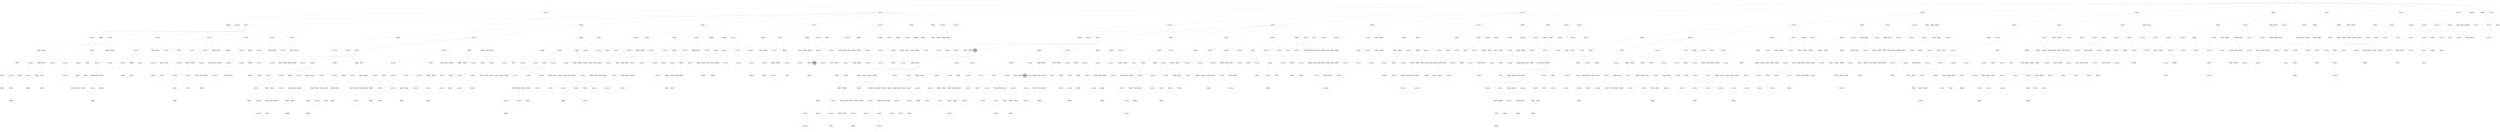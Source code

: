 digraph G { 
3073 -> 3358;
3073 -> 3626;
3074 -> 3359;
3074 -> 3627;
3075 -> 3360;
3075 -> 3628;
3076 -> 3361;
3076 -> 3629;
3077 -> 3362;
3077 -> 3630;
3078 -> 3363;
3078 -> 3631;
3079 -> 3364;
3079 -> 3632;
3080 -> 3633;
3081 -> 3365;
3082 -> 3366;
3082 -> 3634;
3083 -> 3635;
3084 -> 3367;
3085 -> 3636;
3086 -> 3637;
3087 -> 3368;
3087 -> 3638;
3088 -> 3639;
3089 -> 3369;
3089 -> 3640;
3090 -> 3641;
3091 -> 3642;
3092 -> 3643;
3093 -> 3644;
3095 -> 3645;
3096 -> 3646;
3097 -> 3647;
3098 -> 3648;
3099 -> 3649;
3101 -> 3650;
3102 -> 3651;
3106 -> 3652;
3108 -> 3653;
3109 -> 3654;
3110 -> 3655;
3111 -> 3656;
3112 -> 3657;
3115 -> 3658;
3116 -> 3659;
3117 -> 3660;
3118 -> 3661;
3119 -> 3662;
3120 -> 3663;
3121 -> 3664;
3122 -> 3665;
3123 -> 3666;
3124 -> 3667;
3125 -> 3668;
3126 -> 3669;
3127 -> 3670;
3129 -> 3671;
3130 -> 3672;
3131 -> 3673;
3133 -> 3674;
3134 -> 3675;
3135 -> 3676;
3136 -> 3677;
3137 -> 3678;
3138 -> 3679;
3141 -> 3680;
3143 -> 3681;
3144 -> 3682;
3145 -> 3683;
3146 -> 3684;
3148 -> 3685;
3149 -> 3686;
3150 -> 3687;
3151 -> 3688;
3152 -> 3689;
3153 -> 3690;
3154 -> 3691;
3155 -> 3692;
3158 -> 3693;
3159 -> 3694;
3160 -> 3695;
3161 -> 3696;
3162 -> 3697;
3166 -> 3698;
3167 -> 3699;
3168 -> 3700;
3169 -> 3701;
3170 -> 3702;
3171 -> 3703;
3172 -> 3704;
3173 -> 3705;
3174 -> 3706;
3175 -> 3707;
3176 -> 3708;
3177 -> 3709;
3178 -> 3710;
3181 -> 3711;
3182 -> 3712;
3184 -> 3713;
3185 -> 3714;
3186 -> 3715;
3187 -> 3716;
3189 -> 3717;
3190 -> 3718;
3191 -> 3719;
3192 -> 3720;
3193 -> 3721;
3194 -> 3722;
3195 -> 3723;
3197 -> 3724;
3198 -> 3725;
3199 -> 3726;
3200 -> 3727;
3201 -> 3728;
3202 -> 3729;
3203 -> 3730;
3205 -> 3731;
3206 -> 3732;
3208 -> 3733;
3209 -> 3734;
3210 -> 3735;
3211 -> 3736;
3212 -> 3737;
3213 -> 3738;
3214 -> 3739;
3215 -> 3740;
3216 -> 3741;
3217 -> 3742;
3218 -> 3743;
3219 -> 3744;
3220 -> 3745;
3221 -> 3746;
3222 -> 3747;
3223 -> 3748;
3224 -> 3749;
3225 -> 3750;
3227 -> 3751;
3228 -> 3752;
3229 -> 3753;
3230 -> 3754;
3231 -> 3755;
3232 -> 3756;
3234 -> 3757;
3235 -> 3758;
3236 -> 3759;
3237 -> 3760;
3238 -> 3761;
3239 -> 3762;
3240 -> 3763;
3241 -> 3764;
3243 -> 3765;
3244 -> 3766;
3245 -> 3767;
3246 -> 3768;
3247 -> 3769;
3248 -> 3770;
3249 -> 3771;
3250 -> 3772;
3251 -> 3773;
3252 -> 3774;
3253 -> 3775;
3254 -> 3776;
3255 -> 3777;
3256 -> 3778;
3257 -> 3779;
3258 -> 3780;
3259 -> 3781;
3260 -> 3782;
3261 -> 3783;
3262 -> 3784;
3263 -> 3785;
3264 -> 3786;
3265 -> 3787;
3266 -> 3788;
3267 -> 3789;
3268 -> 3790;
3269 -> 3791;
3271 -> 3792;
3272 -> 3793;
3274 -> 3794;
3275 -> 3795;
3276 -> 3796;
3277 -> 3797;
3278 -> 3798;
3279 -> 3799;
3280 -> 3800;
3282 -> 3801;
3283 -> 3802;
3284 -> 3803;
3287 -> 3804;
3289 -> 3805;
3290 -> 3806;
3291 -> 3807;
3292 -> 3808;
3293 -> 3809;
3294 -> 3810;
3295 -> 3811;
3296 -> 3812;
3297 -> 3813;
3298 -> 3814;
3299 -> 3815;
3300 -> 3816;
3301 -> 3817;
3303 -> 3818;
3304 -> 3819;
3306 -> 3820;
3308 -> 3821;
3309 -> 3822;
3310 -> 3823;
3311 -> 3824;
3312 -> 3825;
3314 -> 3826;
3315 -> 3827;
3316 -> 3828;
3317 -> 3829;
3318 -> 3830;
3319 -> 3831;
3322 -> 3832;
3323 -> 3833;
3325 -> 3834;
3326 -> 3835;
3327 -> 3836;
3328 -> 3837;
3329 -> 3838;
3330 -> 3839;
3331 -> 3840;
3333 -> 3841;
3334 -> 3842;
3336 -> 3843;
3337 -> 3844;
3338 -> 3845;
3340 -> 3846;
3341 -> 3847;
3342 -> 3848;
3343 -> 3849;
3344 -> 3850;
3345 -> 3851;
3346 -> 3852;
3347 -> 3853;
3348 -> 3854;
3350 -> 3855;
3351 -> 3856;
3352 -> 3857;
3353 -> 3858;
3355 -> 3859;
3356 -> 3860;
3357 -> 3861;
3359 -> 3862;
3360 -> 3863;
3361 -> 3864;
3362 -> 3865;
3363 -> 3866;
3364 -> 3867;
3365 -> 3868;
3367 -> 3869;
3368 -> 3870;
3369 -> 3871;
2735 -> 2736;
2735 -> 2737;
2735 -> 2739;
2735 -> 2741;
2735 -> 2745;
2735 -> 2754;
2735 -> 2770;
2735 -> 2794;
2735 -> 2843;
2735 -> 2931;
2735 -> 3090;
2735 -> 3370;
2736 -> 2738;
2736 -> 2742;
2736 -> 2746;
2736 -> 2755;
2736 -> 2771;
2736 -> 2795;
2736 -> 2844;
2736 -> 2932;
2736 -> 3091;
2736 -> 3371;
2737 -> 2740;
2737 -> 2747;
2737 -> 2756;
2737 -> 2772;
2737 -> 2796;
2737 -> 2933;
2737 -> 3092;
2737 -> 3372;
2738 -> 2748;
2738 -> 2757;
2738 -> 2773;
2738 -> 2797;
2738 -> 2845;
2738 -> 2934;
2738 -> 3093;
2739 -> 2743;
2739 -> 2758;
2739 -> 2774;
2739 -> 2798;
2739 -> 2846;
2739 -> 3094;
2739 -> 3373;
2740 -> 2744;
2740 -> 2749;
2740 -> 2775;
2740 -> 2799;
2740 -> 2847;
2740 -> 2935;
2740 -> 3095;
2740 -> 3374;
2741 -> 2750;
2741 -> 2776;
2741 -> 2848;
2741 -> 3096;
2741 -> 3375;
2742 -> 2751;
2742 -> 2759;
2742 -> 2936;
2742 -> 3097;
2743 -> 2752;
2743 -> 2760;
2743 -> 2800;
2743 -> 2849;
2743 -> 3098;
2743 -> 3376;
2744 -> 2753;
2744 -> 2761;
2744 -> 2777;
2744 -> 2801;
2744 -> 2937;
2744 -> 3099;
2744 -> 3377;
2745 -> 2762;
2745 -> 2802;
2745 -> 2850;
2745 -> 2938;
2745 -> 3100;
2746 -> 2763;
2746 -> 2778;
2746 -> 2803;
2746 -> 2851;
2746 -> 2939;
2746 -> 3101;
2746 -> 3378;
2747 -> 2804;
2747 -> 2852;
2747 -> 2940;
2747 -> 3102;
2747 -> 3379;
2748 -> 2764;
2748 -> 2779;
2748 -> 2853;
2748 -> 3103;
2749 -> 2765;
2749 -> 3104;
2750 -> 2766;
2750 -> 2780;
2750 -> 2854;
2750 -> 2941;
2750 -> 3105;
2750 -> 3380;
2751 -> 2767;
2751 -> 2781;
2751 -> 2805;
2751 -> 2855;
2751 -> 2942;
2751 -> 3106;
2751 -> 3381;
2752 -> 2768;
2752 -> 2782;
2752 -> 2806;
2752 -> 2856;
2752 -> 2943;
2752 -> 3107;
2752 -> 3382;
2753 -> 2769;
2753 -> 2807;
2753 -> 2857;
2754 -> 2783;
2754 -> 2808;
2754 -> 2858;
2754 -> 3108;
2754 -> 3383;
2755 -> 2784;
2755 -> 2809;
2755 -> 2859;
2755 -> 3109;
2755 -> 3384;
2756 -> 2785;
2756 -> 2810;
2756 -> 2860;
2756 -> 2944;
2756 -> 3110;
2756 -> 3385;
2757 -> 2811;
2757 -> 2861;
2757 -> 2945;
2757 -> 3386;
2758 -> 2786;
2758 -> 2862;
2758 -> 2946;
2758 -> 3387;
2759 -> 2787;
2759 -> 2812;
2759 -> 2863;
2759 -> 2947;
2759 -> 3111;
2759 -> 3388;
2760 -> 2788;
2760 -> 2813;
2760 -> 2864;
2760 -> 2948;
2760 -> 3389;
2761 -> 2789;
2761 -> 2865;
2761 -> 2949;
2761 -> 3390;
2762 -> 2814;
2762 -> 2866;
2762 -> 2950;
2762 -> 3112;
2762 -> 3391;
2763 -> 2815;
2763 -> 2951;
2763 -> 3113;
2764 -> 2816;
2764 -> 2867;
2764 -> 2952;
2764 -> 3114;
2764 -> 3392;
2765 -> 2817;
2765 -> 2868;
2765 -> 2953;
2765 -> 3115;
2765 -> 3393;
2766 -> 2790;
2766 -> 2818;
2766 -> 3116;
2767 -> 2791;
2767 -> 2819;
2767 -> 2869;
2767 -> 3117;
2767 -> 3394;
2768 -> 2792;
2768 -> 2954;
2768 -> 3118;
2769 -> 2793;
2769 -> 2820;
2769 -> 2870;
2769 -> 2955;
2769 -> 3119;
2769 -> 3395;
2770 -> 2821;
2770 -> 2871;
2770 -> 2956;
2770 -> 3120;
2770 -> 3396;
2771 -> 2822;
2771 -> 2872;
2771 -> 2957;
2771 -> 3121;
2771 -> 3397;
2772 -> 2823;
2772 -> 2873;
2772 -> 3398;
2773 -> 2824;
2773 -> 2874;
2773 -> 2958;
2773 -> 3122;
2773 -> 3399;
2774 -> 2825;
2774 -> 2959;
2774 -> 3400;
2775 -> 2826;
2775 -> 2875;
2775 -> 2960;
2775 -> 3123;
2776 -> 2827;
2776 -> 2876;
2776 -> 2961;
2776 -> 3124;
2776 -> 3401;
2777 -> 2877;
2777 -> 2962;
2777 -> 3125;
2777 -> 3402;
2778 -> 2828;
2778 -> 3126;
2779 -> 2829;
2779 -> 2878;
2779 -> 2963;
2779 -> 3127;
2779 -> 3403;
2780 -> 2830;
2780 -> 2879;
2780 -> 2964;
2780 -> 3404;
2781 -> 2831;
2781 -> 2880;
2781 -> 2965;
2781 -> 3128;
2781 -> 3405;
2782 -> 2832;
2782 -> 2881;
2782 -> 2966;
2782 -> 3129;
2782 -> 3406;
2783 -> 2882;
2783 -> 2967;
2783 -> 3130;
2783 -> 3407;
2784 -> 2833;
2784 -> 2968;
2784 -> 3131;
2785 -> 2834;
2785 -> 2883;
2785 -> 2969;
2785 -> 3132;
2786 -> 2835;
2786 -> 2884;
2786 -> 2970;
2786 -> 3133;
2787 -> 2836;
2787 -> 2885;
2787 -> 2971;
2787 -> 3134;
2787 -> 3408;
2788 -> 2837;
2788 -> 2972;
2788 -> 3135;
2789 -> 2838;
2789 -> 2886;
2789 -> 2973;
2789 -> 3136;
2789 -> 3409;
2790 -> 2839;
2790 -> 2887;
2790 -> 2974;
2790 -> 3137;
2791 -> 2840;
2791 -> 2888;
2791 -> 2975;
2791 -> 3410;
2792 -> 2841;
2792 -> 2889;
2792 -> 2976;
2792 -> 3138;
2793 -> 2842;
2793 -> 2890;
2793 -> 2977;
2793 -> 3139;
2793 -> 3411;
2794 -> 2891;
2794 -> 2978;
2794 -> 3140;
2794 -> 3412;
2795 -> 2892;
2795 -> 2979;
2795 -> 3141;
2796 -> 2893;
2796 -> 3142;
2796 -> 3413;
2797 -> 2894;
2797 -> 2980;
2797 -> 3143;
2797 -> 3414;
2798 -> 2895;
2798 -> 2981;
2798 -> 3415;
2799 -> 2896;
2799 -> 2982;
2799 -> 3144;
2799 -> 3416;
2800 -> 3145;
2800 -> 3417;
2801 -> 2897;
2801 -> 3146;
2801 -> 3418;
2802 -> 2898;
2802 -> 3147;
2802 -> 3419;
2803 -> 2899;
2803 -> 3148;
2803 -> 3420;
2804 -> 2900;
2804 -> 2983;
2804 -> 3149;
2805 -> 2901;
2805 -> 2984;
2805 -> 3421;
2806 -> 2902;
2806 -> 2985;
2806 -> 3150;
2807 -> 2903;
2807 -> 2986;
2807 -> 3151;
2808 -> 2904;
2808 -> 2987;
2808 -> 3152;
2808 -> 3422;
2809 -> 2905;
2809 -> 3153;
2809 -> 3423;
2810 -> 2906;
2810 -> 2988;
2810 -> 3154;
2810 -> 3424;
2811 -> 2989;
2811 -> 3155;
2811 -> 3425;
2812 -> 2907;
2812 -> 2990;
2812 -> 3156;
2813 -> 2908;
2813 -> 2991;
2813 -> 3426;
2814 -> 2909;
2814 -> 3157;
2814 -> 3427;
2815 -> 2910;
2815 -> 3158;
2815 -> 3428;
2816 -> 2992;
2816 -> 3159;
2816 -> 3429;
2817 -> 2911;
2817 -> 2993;
2817 -> 3160;
2818 -> 2912;
2818 -> 2994;
2818 -> 3161;
2818 -> 3430;
2819 -> 2913;
2819 -> 2995;
2819 -> 3162;
2819 -> 3431;
2820 -> 2914;
2820 -> 2996;
2820 -> 3163;
2820 -> 3432;
2821 -> 2915;
2821 -> 2997;
2821 -> 3164;
2822 -> 2916;
2822 -> 2998;
2822 -> 3165;
2822 -> 3433;
2823 -> 2917;
2823 -> 2999;
2823 -> 3434;
2824 -> 2918;
2825 -> 3000;
2825 -> 3166;
2826 -> 2919;
2826 -> 3001;
2826 -> 3167;
2827 -> 2920;
2827 -> 3002;
2827 -> 3435;
2828 -> 2921;
2828 -> 3003;
2828 -> 3168;
2828 -> 3436;
2829 -> 3004;
2830 -> 2922;
2830 -> 3005;
2831 -> 2923;
2831 -> 3006;
2831 -> 3169;
2831 -> 3437;
2832 -> 2924;
2832 -> 3007;
2832 -> 3438;
2833 -> 2925;
2833 -> 3008;
2833 -> 3170;
2833 -> 3439;
2834 -> 2926;
2834 -> 3009;
2834 -> 3171;
2835 -> 3010;
2835 -> 3172;
2835 -> 3440;
2836 -> 2927;
2836 -> 3011;
2836 -> 3173;
2836 -> 3441;
2837 -> 3012;
2837 -> 3174;
2838 -> 3013;
2838 -> 3175;
2838 -> 3442;
2839 -> 3014;
2839 -> 3176;
2839 -> 3443;
2840 -> 2928;
2840 -> 3015;
2840 -> 3177;
2840 -> 3444;
2841 -> 2929;
2841 -> 3016;
2841 -> 3178;
2841 -> 3445;
2842 -> 2930;
2842 -> 3017;
2842 -> 3179;
2842 -> 3446;
2843 -> 3180;
2844 -> 3018;
2844 -> 3447;
2845 -> 3019;
2845 -> 3181;
2845 -> 3448;
2846 -> 3020;
2846 -> 3182;
2846 -> 3449;
2847 -> 3021;
2847 -> 3183;
2847 -> 3450;
2848 -> 3184;
2848 -> 3451;
2849 -> 3022;
2849 -> 3452;
2850 -> 3023;
2850 -> 3453;
2851 -> 3024;
2851 -> 3185;
2851 -> 3454;
2852 -> 3025;
2852 -> 3186;
2852 -> 3455;
2854 -> 3026;
2854 -> 3456;
2855 -> 3027;
2855 -> 3187;
2855 -> 3457;
2856 -> 3028;
2856 -> 3188;
2856 -> 3458;
2857 -> 3189;
2858 -> 3029;
2858 -> 3190;
2859 -> 3030;
2859 -> 3191;
2859 -> 3459;
2860 -> 3031;
2860 -> 3192;
2860 -> 3460;
2861 -> 3032;
2861 -> 3193;
2863 -> 3033;
2863 -> 3194;
2863 -> 3461;
2864 -> 3034;
2864 -> 3195;
2864 -> 3462;
2865 -> 3035;
2865 -> 3196;
2865 -> 3463;
2866 -> 3036;
2866 -> 3464;
2867 -> 3037;
2867 -> 3465;
2868 -> 3038;
2868 -> 3197;
2868 -> 3466;
2869 -> 3039;
2869 -> 3198;
2869 -> 3467;
2870 -> 3040;
2870 -> 3199;
2871 -> 3041;
2871 -> 3200;
2871 -> 3468;
2872 -> 3201;
2873 -> 3042;
2873 -> 3469;
2874 -> 3043;
2874 -> 3202;
2875 -> 3044;
2875 -> 3203;
2875 -> 3470;
2876 -> 3045;
2876 -> 3204;
2876 -> 3471;
2877 -> 3046;
2877 -> 3205;
2878 -> 3047;
2878 -> 3206;
2879 -> 3048;
2879 -> 3207;
2879 -> 3472;
2880 -> 3049;
2880 -> 3208;
2880 -> 3473;
2881 -> 3050;
2881 -> 3209;
2881 -> 3474;
2882 -> 3051;
2882 -> 3210;
2882 -> 3475;
2883 -> 3052;
2883 -> 3211;
2883 -> 3476;
2884 -> 3053;
2884 -> 3212;
2884 -> 3477;
2885 -> 3054;
2885 -> 3213;
2886 -> 3055;
2886 -> 3214;
2887 -> 3056;
2887 -> 3215;
2887 -> 3478;
2888 -> 3057;
2888 -> 3479;
2889 -> 3058;
2889 -> 3480;
2890 -> 3059;
2890 -> 3216;
2890 -> 3481;
2891 -> 3482;
2892 -> 3060;
2892 -> 3483;
2893 -> 3061;
2893 -> 3217;
2893 -> 3484;
2894 -> 3062;
2894 -> 3485;
2895 -> 3063;
2895 -> 3218;
2895 -> 3486;
2896 -> 3064;
2896 -> 3219;
2896 -> 3487;
2897 -> 3065;
2897 -> 3220;
2897 -> 3488;
2898 -> 3066;
2898 -> 3221;
2898 -> 3489;
2899 -> 3222;
2900 -> 3067;
2900 -> 3223;
2900 -> 3490;
2901 -> 3068;
2901 -> 3491;
2902 -> 3069;
2902 -> 3224;
2903 -> 3070;
2903 -> 3225;
2904 -> 3071;
2904 -> 3226;
2904 -> 3492;
2905 -> 3072;
2905 -> 3227;
2905 -> 3493;
2906 -> 3073;
2906 -> 3228;
2906 -> 3494;
2907 -> 3074;
2907 -> 3229;
2907 -> 3495;
2908 -> 3075;
2908 -> 3230;
2908 -> 3496;
2909 -> 3231;
2909 -> 3497;
2910 -> 3232;
2910 -> 3498;
2911 -> 3076;
2911 -> 3233;
2912 -> 3077;
2912 -> 3499;
2913 -> 3078;
2913 -> 3234;
2913 -> 3500;
2914 -> 3079;
2914 -> 3235;
2914 -> 3501;
2915 -> 3502;
2916 -> 3080;
2916 -> 3503;
2917 -> 3236;
2917 -> 3504;
2918 -> 3081;
2918 -> 3237;
2919 -> 3505;
2920 -> 3082;
2920 -> 3238;
2920 -> 3506;
2921 -> 3083;
2921 -> 3239;
2921 -> 3507;
2922 -> 3084;
2922 -> 3240;
2923 -> 3085;
2923 -> 3241;
2923 -> 3508;
2924 -> 3086;
2924 -> 3242;
2924 -> 3509;
2925 -> 3510;
2926 -> 3511;
2927 -> 3087;
2927 -> 3243;
2927 -> 3512;
2928 -> 3088;
2928 -> 3244;
2928 -> 3513;
2929 -> 3089;
2929 -> 3514;
2930 -> 3245;
2930 -> 3515;
2931 -> 3246;
2931 -> 3516;
2932 -> 3247;
2932 -> 3517;
2933 -> 3248;
2933 -> 3518;
2934 -> 3249;
2934 -> 3519;
2935 -> 3250;
2935 -> 3520;
2936 -> 3521;
2937 -> 3251;
2937 -> 3522;
2938 -> 3252;
2938 -> 3523;
2939 -> 3253;
2939 -> 3524;
2940 -> 3525;
2941 -> 3254;
2941 -> 3526;
2942 -> 3255;
2943 -> 3256;
2943 -> 3527;
2944 -> 3257;
2945 -> 3528;
2946 -> 3258;
2946 -> 3529;
2948 -> 3259;
2948 -> 3530;
2949 -> 3260;
2949 -> 3531;
2950 -> 3261;
2951 -> 3262;
2951 -> 3532;
2952 -> 3263;
2953 -> 3264;
2953 -> 3533;
2954 -> 3265;
2954 -> 3534;
2955 -> 3266;
2955 -> 3535;
2956 -> 3267;
2956 -> 3536;
2957 -> 3268;
2957 -> 3537;
2958 -> 3269;
2958 -> 3538;
2959 -> 3270;
2959 -> 3539;
2960 -> 3540;
2961 -> 3271;
2961 -> 3541;
2962 -> 3272;
2963 -> 3273;
2963 -> 3542;
2964 -> 3274;
2964 -> 3543;
2965 -> 3275;
2965 -> 3544;
2966 -> 3276;
2966 -> 3545;
2967 -> 3277;
2968 -> 3278;
2969 -> 3279;
2969 -> 3546;
2970 -> 3280;
2970 -> 3547;
2971 -> 3281;
2971 -> 3548;
2972 -> 3282;
2972 -> 3549;
2973 -> 3283;
2973 -> 3550;
2974 -> 3284;
2974 -> 3551;
2975 -> 3552;
2976 -> 3553;
2977 -> 3285;
2978 -> 3286;
2978 -> 3554;
2979 -> 3555;
2980 -> 3287;
2980 -> 3556;
2981 -> 3288;
2981 -> 3557;
2982 -> 3289;
2983 -> 3290;
2983 -> 3558;
2984 -> 3559;
2985 -> 3291;
2985 -> 3560;
2986 -> 3292;
2986 -> 3561;
2987 -> 3293;
2987 -> 3562;
2988 -> 3563;
2989 -> 3564;
2990 -> 3565;
2991 -> 3294;
2991 -> 3566;
2992 -> 3295;
2993 -> 3567;
2994 -> 3296;
2994 -> 3568;
2995 -> 3297;
2995 -> 3569;
2997 -> 3298;
2997 -> 3570;
2998 -> 3299;
2998 -> 3571;
2999 -> 3300;
2999 -> 3572;
3000 -> 3573;
3001 -> 3301;
3001 -> 3574;
3002 -> 3575;
3003 -> 3576;
3004 -> 3302;
3004 -> 3577;
3005 -> 3303;
3005 -> 3578;
3006 -> 3304;
3006 -> 3579;
3007 -> 3580;
3008 -> 3305;
3009 -> 3306;
3009 -> 3581;
3011 -> 3307;
3012 -> 3308;
3012 -> 3582;
3013 -> 3309;
3014 -> 3310;
3014 -> 3583;
3015 -> 3584;
3016 -> 3311;
3016 -> 3585;
3017 -> 3312;
3017 -> 3586;
3018 -> 3313;
3018 -> 3587;
3019 -> 3314;
3019 -> 3588;
3020 -> 3315;
3021 -> 3316;
3021 -> 3589;
3022 -> 3317;
3023 -> 3318;
3023 -> 3590;
3024 -> 3319;
3024 -> 3591;
3025 -> 3592;
3026 -> 3593;
3027 -> 3320;
3027 -> 3594;
3028 -> 3321;
3029 -> 3595;
3030 -> 3322;
3031 -> 3323;
3031 -> 3596;
3032 -> 3324;
3033 -> 3597;
3034 -> 3325;
3034 -> 3598;
3035 -> 3326;
3036 -> 3327;
3037 -> 3599;
3038 -> 3328;
3038 -> 3600;
3039 -> 3329;
3039 -> 3601;
3040 -> 3330;
3040 -> 3602;
3041 -> 3331;
3041 -> 3603;
3042 -> 3332;
3042 -> 3604;
3043 -> 3333;
3043 -> 3605;
3044 -> 3334;
3044 -> 3606;
3045 -> 3335;
3045 -> 3607;
3046 -> 3336;
3047 -> 3337;
3047 -> 3608;
3049 -> 3338;
3049 -> 3609;
3050 -> 3339;
3050 -> 3610;
3051 -> 3340;
3052 -> 3341;
3053 -> 3342;
3053 -> 3611;
3054 -> 3343;
3054 -> 3612;
3055 -> 3344;
3055 -> 3613;
3056 -> 3614;
3057 -> 3345;
3057 -> 3615;
3058 -> 3346;
3058 -> 3616;
3059 -> 3347;
3059 -> 3617;
3060 -> 3348;
3062 -> 3349;
3062 -> 3618;
3063 -> 3350;
3063 -> 3619;
3064 -> 3351;
3064 -> 3620;
3065 -> 3352;
3066 -> 3621;
3067 -> 3353;
3067 -> 3622;
3068 -> 3354;
3068 -> 3623;
3069 -> 3355;
3069 -> 3624;
3070 -> 3356;
3070 -> 3625;
3071 -> 3357;
2735 [label="GL" fontname="arial-bold" fontsize=56 width=5 height=5];
2736 [shape=star style=filled fillcolor=white fontname="helvetica-bold" fontsize=42 label="CNV_M2733"];
2737 [shape=star style=filled fillcolor=white fontname="helvetica-bold" fontsize=42 label="CNV_M2734"];
2738 [shape=circle style=filled fillcolor=white fontname="helvetica-bold" fontsize=56 label="M2735" width=2.65 height=2 ];
2739 [shape=circle style=filled fillcolor=white fontname="helvetica-bold" fontsize=56 label="M2736" width=1.91 height=2 ];
2740 [shape=circle style=filled fillcolor=white fontname="helvetica-bold" fontsize=56 label="M2737" width=1.72 height=2 ];
2741 [shape=circle style=filled fillcolor=white fontname="helvetica-bold" fontsize=56 label="M2738" width=1.49 height=2 ];
2742 [shape=circle style=filled fillcolor=white fontname="helvetica-bold" fontsize=56 label="M2739" width=1.5 height=2 ];
2743 [shape=star style=filled fillcolor=white fontname="helvetica-bold" fontsize=42 label="CNV_M2740"];
2744 [shape=circle style=filled fillcolor=white fontname="helvetica-bold" fontsize=56 label="M2741" width=4.68 height=2 ];
2745 [shape=circle style=filled fillcolor=white fontname="helvetica-bold" fontsize=56 label="M2742" width=3.66 height=2 ];
2746 [shape=circle style=filled fillcolor=white fontname="helvetica-bold" fontsize=56 label="M2743" width=0.62 height=2 ];
2747 [shape=circle style=filled fillcolor=white fontname="helvetica-bold" fontsize=56 label="M2744" width=2.06 height=2 ];
2748 [shape=star style=filled fillcolor=white fontname="helvetica-bold" fontsize=42 label="CNV_M2745"];
2749 [shape=circle style=filled fillcolor=white fontname="helvetica-bold" fontsize=56 label="M2746" width=3.97 height=2 ];
2750 [shape=circle style=filled fillcolor=white fontname="helvetica-bold" fontsize=56 label="M2747" width=0.32 height=2 ];
2751 [shape=star style=filled fillcolor=white fontname="helvetica-bold" fontsize=42 label="CNV_M2748"];
2752 [shape=circle style=filled fillcolor=white fontname="helvetica-bold" fontsize=56 label="M2749" width=3.59 height=2 ];
2753 [shape=circle style=filled fillcolor=grey fontname="helvetica-bold" fontsize=56 label="M2750" width=2.21 height=2 ];
2754 [shape=circle style=filled fillcolor=white fontname="helvetica-bold" fontsize=56 label="M2751" width=4.03 height=2 ];
2755 [shape=star style=filled fillcolor=white fontname="helvetica-bold" fontsize=42 label="CNV_M2752"];
2756 [shape=star style=filled fillcolor=white fontname="helvetica-bold" fontsize=42 label="CNV_M2753"];
2757 [shape=circle style=filled fillcolor=white fontname="helvetica-bold" fontsize=56 label="M2754" width=2.29 height=2 ];
2758 [shape=circle style=filled fillcolor=white fontname="helvetica-bold" fontsize=56 label="M2755" width=1.71 height=2 ];
2759 [shape=circle style=filled fillcolor=white fontname="helvetica-bold" fontsize=56 label="M2756" width=3.15 height=2 ];
2760 [shape=circle style=filled fillcolor=white fontname="helvetica-bold" fontsize=56 label="M2757" width=3.43 height=2 ];
2761 [shape=circle style=filled fillcolor=white fontname="helvetica-bold" fontsize=56 label="M2758" width=0.34 height=2 ];
2762 [shape=circle style=filled fillcolor=white fontname="helvetica-bold" fontsize=56 label="M2759" width=4.23 height=2 ];
2763 [shape=circle style=filled fillcolor=white fontname="helvetica-bold" fontsize=56 label="M2760" width=4.41 height=2 ];
2764 [shape=circle style=filled fillcolor=white fontname="helvetica-bold" fontsize=56 label="M2761" width=4.14 height=2 ];
2765 [shape=circle style=filled fillcolor=white fontname="helvetica-bold" fontsize=56 label="M2762" width=2.33 height=2 ];
2766 [shape=star style=filled fillcolor=white fontname="helvetica-bold" fontsize=42 label="CNV_M2763"];
2767 [shape=circle style=filled fillcolor=white fontname="helvetica-bold" fontsize=56 label="M2764" width=1.45 height=2 ];
2768 [shape=circle style=filled fillcolor=white fontname="helvetica-bold" fontsize=56 label="M2765" width=1.84 height=2 ];
2769 [shape=circle style=filled fillcolor=white fontname="helvetica-bold" fontsize=56 label="M2766" width=2.08 height=2 ];
2770 [shape=star style=filled fillcolor=white fontname="helvetica-bold" fontsize=42 label="CNV_M2767"];
2771 [shape=star style=filled fillcolor=white fontname="helvetica-bold" fontsize=42 label="CNV_M2768"];
2772 [shape=circle style=filled fillcolor=white fontname="helvetica-bold" fontsize=56 label="M2769" width=1.91 height=2 ];
2773 [shape=star style=filled fillcolor=white fontname="helvetica-bold" fontsize=42 label="CNV_M2770"];
2774 [shape=circle style=filled fillcolor=white fontname="helvetica-bold" fontsize=56 label="M2771" width=3.5 height=2 ];
2775 [shape=circle style=filled fillcolor=white fontname="helvetica-bold" fontsize=56 label="M2772" width=1.92 height=2 ];
2776 [shape=circle style=filled fillcolor=white fontname="helvetica-bold" fontsize=56 label="M2773" width=2.23 height=2 ];
2777 [shape=star style=filled fillcolor=white fontname="helvetica-bold" fontsize=42 label="CNV_M2774"];
2778 [shape=circle style=filled fillcolor=white fontname="helvetica-bold" fontsize=56 label="M2775" width=1.08 height=2 ];
2779 [shape=circle style=filled fillcolor=white fontname="helvetica-bold" fontsize=56 label="M2776" width=0.91 height=2 ];
2780 [shape=star style=filled fillcolor=white fontname="helvetica-bold" fontsize=42 label="CNV_M2777"];
2781 [shape=star style=filled fillcolor=white fontname="helvetica-bold" fontsize=42 label="CNV_M2778"];
2782 [shape=circle style=filled fillcolor=white fontname="helvetica-bold" fontsize=56 label="M2779" width=0.33 height=2 ];
2783 [shape=circle style=filled fillcolor=white fontname="helvetica-bold" fontsize=56 label="M2780" width=4.47 height=2 ];
2784 [shape=star style=filled fillcolor=white fontname="helvetica-bold" fontsize=42 label="CNV_M2781"];
2785 [shape=circle style=filled fillcolor=white fontname="helvetica-bold" fontsize=56 label="M2782" width=1.16 height=2 ];
2786 [shape=circle style=filled fillcolor=white fontname="helvetica-bold" fontsize=56 label="M2783" width=4.82 height=2 ];
2787 [shape=circle style=filled fillcolor=white fontname="helvetica-bold" fontsize=56 label="M2784" width=1.49 height=2 ];
2788 [shape=star style=filled fillcolor=white fontname="helvetica-bold" fontsize=42 label="CNV_M2785"];
2789 [shape=circle style=filled fillcolor=white fontname="helvetica-bold" fontsize=56 label="M2786" width=2.06 height=2 ];
2790 [shape=star style=filled fillcolor=white fontname="helvetica-bold" fontsize=42 label="CNV_M2787"];
2791 [shape=circle style=filled fillcolor=white fontname="helvetica-bold" fontsize=56 label="M2788" width=4.86 height=2 ];
2792 [shape=circle style=filled fillcolor=white fontname="helvetica-bold" fontsize=56 label="M2789" width=3.36 height=2 ];
2793 [shape=circle style=filled fillcolor=white fontname="helvetica-bold" fontsize=56 label="M2790" width=3.68 height=2 ];
2794 [shape=star style=filled fillcolor=white fontname="helvetica-bold" fontsize=42 label="CNV_M2791"];
2795 [shape=circle style=filled fillcolor=white fontname="helvetica-bold" fontsize=56 label="M2792" width=1.35 height=2 ];
2796 [shape=circle style=filled fillcolor=white fontname="helvetica-bold" fontsize=56 label="M2793" width=2.13 height=2 ];
2797 [shape=star style=filled fillcolor=white fontname="helvetica-bold" fontsize=42 label="CNV_M2794"];
2798 [shape=star style=filled fillcolor=white fontname="helvetica-bold" fontsize=42 label="CNV_M2795"];
2799 [shape=circle style=filled fillcolor=white fontname="helvetica-bold" fontsize=56 label="M2796" width=4.79 height=2 ];
2800 [shape=star style=filled fillcolor=white fontname="helvetica-bold" fontsize=42 label="CNV_M2797"];
2801 [shape=circle style=filled fillcolor=white fontname="helvetica-bold" fontsize=56 label="M2798" width=1.28 height=2 ];
2802 [shape=star style=filled fillcolor=white fontname="helvetica-bold" fontsize=42 label="CNV_M2799"];
2803 [shape=star style=filled fillcolor=white fontname="helvetica-bold" fontsize=42 label="CNV_M2800"];
2804 [shape=star style=filled fillcolor=white fontname="helvetica-bold" fontsize=42 label="CNV_M2801"];
2805 [shape=circle style=filled fillcolor=white fontname="helvetica-bold" fontsize=56 label="M2802" width=2.3 height=2 ];
2806 [shape=star style=filled fillcolor=white fontname="helvetica-bold" fontsize=42 label="CNV_M2803"];
2807 [shape=star style=filled fillcolor=white fontname="helvetica-bold" fontsize=42 label="CNV_M2804"];
2808 [shape=circle style=filled fillcolor=white fontname="helvetica-bold" fontsize=56 label="M2805" width=1.3 height=2 ];
2809 [shape=circle style=filled fillcolor=white fontname="helvetica-bold" fontsize=56 label="M2806" width=2.55 height=2 ];
2810 [shape=circle style=filled fillcolor=white fontname="helvetica-bold" fontsize=56 label="M2807" width=4.91 height=2 ];
2811 [shape=star style=filled fillcolor=white fontname="helvetica-bold" fontsize=42 label="CNV_M2808"];
2812 [shape=circle style=filled fillcolor=white fontname="helvetica-bold" fontsize=56 label="M2809" width=1.69 height=2 ];
2813 [shape=circle style=filled fillcolor=white fontname="helvetica-bold" fontsize=56 label="M2810" width=1.93 height=2 ];
2814 [shape=circle style=filled fillcolor=white fontname="helvetica-bold" fontsize=56 label="M2811" width=2.65 height=2 ];
2815 [shape=circle style=filled fillcolor=white fontname="helvetica-bold" fontsize=56 label="M2812" width=1.75 height=2 ];
2816 [shape=circle style=filled fillcolor=white fontname="helvetica-bold" fontsize=56 label="M2813" width=1.42 height=2 ];
2817 [shape=circle style=filled fillcolor=white fontname="helvetica-bold" fontsize=56 label="M2814" width=4.4 height=2 ];
2818 [shape=circle style=filled fillcolor=white fontname="helvetica-bold" fontsize=56 label="M2815" width=2.18 height=2 ];
2819 [shape=circle style=filled fillcolor=white fontname="helvetica-bold" fontsize=56 label="M2816" width=3.19 height=2 ];
2820 [shape=star style=filled fillcolor=white fontname="helvetica-bold" fontsize=42 label="CNV_M2817"];
2821 [shape=star style=filled fillcolor=white fontname="helvetica-bold" fontsize=42 label="CNV_M2818"];
2822 [shape=circle style=filled fillcolor=white fontname="helvetica-bold" fontsize=56 label="M2819" width=3.78 height=2 ];
2823 [shape=star style=filled fillcolor=white fontname="helvetica-bold" fontsize=42 label="CNV_M2820"];
2824 [shape=star style=filled fillcolor=white fontname="helvetica-bold" fontsize=42 label="CNV_M2821"];
2825 [shape=star style=filled fillcolor=white fontname="helvetica-bold" fontsize=42 label="CNV_M2822"];
2826 [shape=star style=filled fillcolor=white fontname="helvetica-bold" fontsize=42 label="CNV_M2823"];
2827 [shape=circle style=filled fillcolor=white fontname="helvetica-bold" fontsize=56 label="M2824" width=1.23 height=2 ];
2828 [shape=circle style=filled fillcolor=white fontname="helvetica-bold" fontsize=56 label="M2825" width=4.05 height=2 ];
2829 [shape=star style=filled fillcolor=white fontname="helvetica-bold" fontsize=42 label="CNV_M2826"];
2830 [shape=circle style=filled fillcolor=white fontname="helvetica-bold" fontsize=56 label="M2827" width=1.68 height=2 ];
2831 [shape=star style=filled fillcolor=white fontname="helvetica-bold" fontsize=42 label="CNV_M2828"];
2832 [shape=circle style=filled fillcolor=white fontname="helvetica-bold" fontsize=56 label="M2829" width=1.59 height=2 ];
2833 [shape=star style=filled fillcolor=white fontname="helvetica-bold" fontsize=42 label="CNV_M2830"];
2834 [shape=circle style=filled fillcolor=white fontname="helvetica-bold" fontsize=56 label="M2831" width=0.36 height=2 ];
2835 [shape=circle style=filled fillcolor=white fontname="helvetica-bold" fontsize=56 label="M2832" width=0.1 height=2 ];
2836 [shape=circle style=filled fillcolor=white fontname="helvetica-bold" fontsize=56 label="M2833" width=3.02 height=2 ];
2837 [shape=circle style=filled fillcolor=white fontname="helvetica-bold" fontsize=56 label="M2834" width=2.81 height=2 ];
2838 [shape=star style=filled fillcolor=white fontname="helvetica-bold" fontsize=42 label="CNV_M2835"];
2839 [shape=star style=filled fillcolor=white fontname="helvetica-bold" fontsize=42 label="CNV_M2836"];
2840 [shape=star style=filled fillcolor=white fontname="helvetica-bold" fontsize=42 label="CNV_M2837"];
2841 [shape=circle style=filled fillcolor=white fontname="helvetica-bold" fontsize=56 label="M2838" width=3.41 height=2 ];
2842 [shape=circle style=filled fillcolor=white fontname="helvetica-bold" fontsize=56 label="M2839" width=3.05 height=2 ];
2843 [shape=circle style=filled fillcolor=white fontname="helvetica-bold" fontsize=56 label="M2840" width=1.07 height=2 ];
2844 [shape=circle style=filled fillcolor=white fontname="helvetica-bold" fontsize=56 label="M2841" width=2.74 height=2 ];
2845 [shape=star style=filled fillcolor=white fontname="helvetica-bold" fontsize=42 label="CNV_M2842"];
2846 [shape=circle style=filled fillcolor=white fontname="helvetica-bold" fontsize=56 label="M2843" width=4.53 height=2 ];
2847 [shape=circle style=filled fillcolor=white fontname="helvetica-bold" fontsize=56 label="M2844" width=1.22 height=2 ];
2848 [shape=circle style=filled fillcolor=white fontname="helvetica-bold" fontsize=56 label="M2845" width=2.15 height=2 ];
2849 [shape=circle style=filled fillcolor=white fontname="helvetica-bold" fontsize=56 label="M2846" width=1.03 height=2 ];
2850 [shape=circle style=filled fillcolor=white fontname="helvetica-bold" fontsize=56 label="M2847" width=0.49 height=2 ];
2851 [shape=circle style=filled fillcolor=white fontname="helvetica-bold" fontsize=56 label="M2848" width=3.14 height=2 ];
2852 [shape=star style=filled fillcolor=white fontname="helvetica-bold" fontsize=42 label="CNV_M2849"];
2853 [shape=circle style=filled fillcolor=white fontname="helvetica-bold" fontsize=56 label="M2850" width=3.91 height=2 ];
2854 [shape=circle style=filled fillcolor=white fontname="helvetica-bold" fontsize=56 label="M2851" width=0.5 height=2 ];
2855 [shape=circle style=filled fillcolor=white fontname="helvetica-bold" fontsize=56 label="M2852" width=4.09 height=2 ];
2856 [shape=star style=filled fillcolor=white fontname="helvetica-bold" fontsize=42 label="CNV_M2853"];
2857 [shape=star style=filled fillcolor=white fontname="helvetica-bold" fontsize=42 label="CNV_M2854"];
2858 [shape=circle style=filled fillcolor=white fontname="helvetica-bold" fontsize=56 label="M2855" width=2.62 height=2 ];
2859 [shape=star style=filled fillcolor=white fontname="helvetica-bold" fontsize=42 label="CNV_M2856"];
2860 [shape=circle style=filled fillcolor=white fontname="helvetica-bold" fontsize=56 label="M2857" width=0.06 height=2 ];
2861 [shape=circle style=filled fillcolor=white fontname="helvetica-bold" fontsize=56 label="M2858" width=3.66 height=2 ];
2862 [shape=star style=filled fillcolor=white fontname="helvetica-bold" fontsize=42 label="CNV_M2859"];
2863 [shape=star style=filled fillcolor=white fontname="helvetica-bold" fontsize=42 label="CNV_M2860"];
2864 [shape=star style=filled fillcolor=white fontname="helvetica-bold" fontsize=42 label="CNV_M2861"];
2865 [shape=star style=filled fillcolor=white fontname="helvetica-bold" fontsize=42 label="CNV_M2862"];
2866 [shape=star style=filled fillcolor=white fontname="helvetica-bold" fontsize=42 label="CNV_M2863"];
2867 [shape=star style=filled fillcolor=white fontname="helvetica-bold" fontsize=42 label="CNV_M2864"];
2868 [shape=circle style=filled fillcolor=white fontname="helvetica-bold" fontsize=56 label="M2865" width=2.55 height=2 ];
2869 [shape=circle style=filled fillcolor=white fontname="helvetica-bold" fontsize=56 label="M2866" width=4.29 height=2 ];
2870 [shape=star style=filled fillcolor=white fontname="helvetica-bold" fontsize=42 label="CNV_M2867"];
2871 [shape=star style=filled fillcolor=white fontname="helvetica-bold" fontsize=42 label="CNV_M2868"];
2872 [shape=circle style=filled fillcolor=white fontname="helvetica-bold" fontsize=56 label="M2869" width=0.18 height=2 ];
2873 [shape=star style=filled fillcolor=white fontname="helvetica-bold" fontsize=42 label="CNV_M2870"];
2874 [shape=star style=filled fillcolor=white fontname="helvetica-bold" fontsize=42 label="CNV_M2871"];
2875 [shape=star style=filled fillcolor=white fontname="helvetica-bold" fontsize=42 label="CNV_M2872"];
2876 [shape=star style=filled fillcolor=white fontname="helvetica-bold" fontsize=42 label="CNV_M2873"];
2877 [shape=circle style=filled fillcolor=white fontname="helvetica-bold" fontsize=56 label="M2874" width=3.5 height=2 ];
2878 [shape=circle style=filled fillcolor=white fontname="helvetica-bold" fontsize=56 label="M2875" width=4.69 height=2 ];
2879 [shape=circle style=filled fillcolor=white fontname="helvetica-bold" fontsize=56 label="M2876" width=4.63 height=2 ];
2880 [shape=circle style=filled fillcolor=white fontname="helvetica-bold" fontsize=56 label="M2877" width=2.22 height=2 ];
2881 [shape=star style=filled fillcolor=white fontname="helvetica-bold" fontsize=42 label="CNV_M2878"];
2882 [shape=circle style=filled fillcolor=white fontname="helvetica-bold" fontsize=56 label="M2879" width=4.02 height=2 ];
2883 [shape=star style=filled fillcolor=white fontname="helvetica-bold" fontsize=42 label="CNV_M2880"];
2884 [shape=circle style=filled fillcolor=white fontname="helvetica-bold" fontsize=56 label="M2881" width=3.89 height=2 ];
2885 [shape=star style=filled fillcolor=white fontname="helvetica-bold" fontsize=42 label="CNV_M2882"];
2886 [shape=star style=filled fillcolor=white fontname="helvetica-bold" fontsize=42 label="CNV_M2883"];
2887 [shape=star style=filled fillcolor=white fontname="helvetica-bold" fontsize=42 label="CNV_M2884"];
2888 [shape=circle style=filled fillcolor=white fontname="helvetica-bold" fontsize=56 label="M2885" width=2.37 height=2 ];
2889 [shape=star style=filled fillcolor=white fontname="helvetica-bold" fontsize=42 label="CNV_M2886"];
2890 [shape=circle style=filled fillcolor=white fontname="helvetica-bold" fontsize=56 label="M2887" width=4.71 height=2 ];
2891 [shape=star style=filled fillcolor=white fontname="helvetica-bold" fontsize=42 label="CNV_M2888"];
2892 [shape=circle style=filled fillcolor=white fontname="helvetica-bold" fontsize=56 label="M2889" width=2.65 height=2 ];
2893 [shape=circle style=filled fillcolor=white fontname="helvetica-bold" fontsize=56 label="M2890" width=4.74 height=2 ];
2894 [shape=star style=filled fillcolor=white fontname="helvetica-bold" fontsize=42 label="CNV_M2891"];
2895 [shape=star style=filled fillcolor=white fontname="helvetica-bold" fontsize=42 label="CNV_M2892"];
2896 [shape=star style=filled fillcolor=white fontname="helvetica-bold" fontsize=42 label="CNV_M2893"];
2897 [shape=star style=filled fillcolor=white fontname="helvetica-bold" fontsize=42 label="CNV_M2894"];
2898 [shape=circle style=filled fillcolor=white fontname="helvetica-bold" fontsize=56 label="M2895" width=2.86 height=2 ];
2899 [shape=circle style=filled fillcolor=white fontname="helvetica-bold" fontsize=56 label="M2896" width=3.61 height=2 ];
2900 [shape=circle style=filled fillcolor=white fontname="helvetica-bold" fontsize=56 label="M2897" width=3.47 height=2 ];
2901 [shape=circle style=filled fillcolor=white fontname="helvetica-bold" fontsize=56 label="M2898" width=4.94 height=2 ];
2902 [shape=star style=filled fillcolor=white fontname="helvetica-bold" fontsize=42 label="CNV_M2899"];
2903 [shape=star style=filled fillcolor=white fontname="helvetica-bold" fontsize=42 label="CNV_M2900"];
2904 [shape=circle style=filled fillcolor=white fontname="helvetica-bold" fontsize=56 label="M2901" width=3.67 height=2 ];
2905 [shape=circle style=filled fillcolor=white fontname="helvetica-bold" fontsize=56 label="M2902" width=0.11 height=2 ];
2906 [shape=circle style=filled fillcolor=white fontname="helvetica-bold" fontsize=56 label="M2903" width=2.13 height=2 ];
2907 [shape=circle style=filled fillcolor=white fontname="helvetica-bold" fontsize=56 label="M2904" width=4.53 height=2 ];
2908 [shape=circle style=filled fillcolor=white fontname="helvetica-bold" fontsize=56 label="M2905" width=2.45 height=2 ];
2909 [shape=star style=filled fillcolor=white fontname="helvetica-bold" fontsize=42 label="CNV_M2906"];
2910 [shape=circle style=filled fillcolor=white fontname="helvetica-bold" fontsize=56 label="M2907" width=3.26 height=2 ];
2911 [shape=circle style=filled fillcolor=white fontname="helvetica-bold" fontsize=56 label="M2908" width=1.24 height=2 ];
2912 [shape=circle style=filled fillcolor=white fontname="helvetica-bold" fontsize=56 label="M2909" width=1.51 height=2 ];
2913 [shape=star style=filled fillcolor=white fontname="helvetica-bold" fontsize=42 label="CNV_M2910"];
2914 [shape=circle style=filled fillcolor=white fontname="helvetica-bold" fontsize=56 label="M2911" width=3.13 height=2 ];
2915 [shape=circle style=filled fillcolor=white fontname="helvetica-bold" fontsize=56 label="M2912" width=2.7 height=2 ];
2916 [shape=circle style=filled fillcolor=white fontname="helvetica-bold" fontsize=56 label="M2913" width=3.58 height=2 ];
2917 [shape=circle style=filled fillcolor=white fontname="helvetica-bold" fontsize=56 label="M2914" width=3.2 height=2 ];
2918 [shape=circle style=filled fillcolor=white fontname="helvetica-bold" fontsize=56 label="M2915" width=0.59 height=2 ];
2919 [shape=star style=filled fillcolor=white fontname="helvetica-bold" fontsize=42 label="CNV_M2916"];
2920 [shape=circle style=filled fillcolor=white fontname="helvetica-bold" fontsize=56 label="M2917" width=0.68 height=2 ];
2921 [shape=star style=filled fillcolor=white fontname="helvetica-bold" fontsize=42 label="CNV_M2918"];
2922 [shape=circle style=filled fillcolor=white fontname="helvetica-bold" fontsize=56 label="M2919" width=1.03 height=2 ];
2923 [shape=circle style=filled fillcolor=white fontname="helvetica-bold" fontsize=56 label="M2920" width=4.28 height=2 ];
2924 [shape=circle style=filled fillcolor=white fontname="helvetica-bold" fontsize=56 label="M2921" width=3.09 height=2 ];
2925 [shape=star style=filled fillcolor=white fontname="helvetica-bold" fontsize=42 label="CNV_M2922"];
2926 [shape=circle style=filled fillcolor=white fontname="helvetica-bold" fontsize=56 label="M2923" width=4.79 height=2 ];
2927 [shape=star style=filled fillcolor=white fontname="helvetica-bold" fontsize=42 label="CNV_M2924"];
2928 [shape=circle style=filled fillcolor=white fontname="helvetica-bold" fontsize=56 label="M2925" width=0.34 height=2 ];
2929 [shape=circle style=filled fillcolor=white fontname="helvetica-bold" fontsize=56 label="M2926" width=1.8 height=2 ];
2930 [shape=circle style=filled fillcolor=white fontname="helvetica-bold" fontsize=56 label="M2927" width=2.87 height=2 ];
2931 [shape=circle style=filled fillcolor=white fontname="helvetica-bold" fontsize=56 label="M2928" width=0.02 height=2 ];
2932 [shape=star style=filled fillcolor=white fontname="helvetica-bold" fontsize=42 label="CNV_M2929"];
2933 [shape=star style=filled fillcolor=white fontname="helvetica-bold" fontsize=42 label="CNV_M2930"];
2934 [shape=star style=filled fillcolor=white fontname="helvetica-bold" fontsize=42 label="CNV_M2931"];
2935 [shape=star style=filled fillcolor=white fontname="helvetica-bold" fontsize=42 label="CNV_M2932"];
2936 [shape=circle style=filled fillcolor=white fontname="helvetica-bold" fontsize=56 label="M2933" width=4.64 height=2 ];
2937 [shape=circle style=filled fillcolor=white fontname="helvetica-bold" fontsize=56 label="M2934" width=4.45 height=2 ];
2938 [shape=circle style=filled fillcolor=white fontname="helvetica-bold" fontsize=56 label="M2935" width=2.27 height=2 ];
2939 [shape=circle style=filled fillcolor=white fontname="helvetica-bold" fontsize=56 label="M2936" width=2.54 height=2 ];
2940 [shape=circle style=filled fillcolor=white fontname="helvetica-bold" fontsize=56 label="M2937" width=2.47 height=2 ];
2941 [shape=circle style=filled fillcolor=white fontname="helvetica-bold" fontsize=56 label="M2938" width=4.87 height=2 ];
2942 [shape=circle style=filled fillcolor=white fontname="helvetica-bold" fontsize=56 label="M2939" width=2.27 height=2 ];
2943 [shape=circle style=filled fillcolor=white fontname="helvetica-bold" fontsize=56 label="M2940" width=2.02 height=2 ];
2944 [shape=star style=filled fillcolor=white fontname="helvetica-bold" fontsize=42 label="CNV_M2941"];
2945 [shape=circle style=filled fillcolor=white fontname="helvetica-bold" fontsize=56 label="M2942" width=2.76 height=2 ];
2946 [shape=circle style=filled fillcolor=white fontname="helvetica-bold" fontsize=56 label="M2943" width=0.49 height=2 ];
2947 [shape=star style=filled fillcolor=white fontname="helvetica-bold" fontsize=42 label="CNV_M2944"];
2948 [shape=circle style=filled fillcolor=white fontname="helvetica-bold" fontsize=56 label="M2945" width=3.18 height=2 ];
2949 [shape=circle style=filled fillcolor=white fontname="helvetica-bold" fontsize=56 label="M2946" width=2.71 height=2 ];
2950 [shape=circle style=filled fillcolor=white fontname="helvetica-bold" fontsize=56 label="M2947" width=0.12 height=2 ];
2951 [shape=circle style=filled fillcolor=white fontname="helvetica-bold" fontsize=56 label="M2948" width=0.25 height=2 ];
2952 [shape=circle style=filled fillcolor=white fontname="helvetica-bold" fontsize=56 label="M2949" width=1.63 height=2 ];
2953 [shape=star style=filled fillcolor=white fontname="helvetica-bold" fontsize=42 label="CNV_M2950"];
2954 [shape=circle style=filled fillcolor=white fontname="helvetica-bold" fontsize=56 label="M2951" width=3.38 height=2 ];
2955 [shape=circle style=filled fillcolor=white fontname="helvetica-bold" fontsize=56 label="M2952" width=2.11 height=2 ];
2956 [shape=star style=filled fillcolor=white fontname="helvetica-bold" fontsize=42 label="CNV_M2953"];
2957 [shape=star style=filled fillcolor=white fontname="helvetica-bold" fontsize=42 label="CNV_M2954"];
2958 [shape=circle style=filled fillcolor=white fontname="helvetica-bold" fontsize=56 label="M2955" width=0.11 height=2 ];
2959 [shape=circle style=filled fillcolor=white fontname="helvetica-bold" fontsize=56 label="M2956" width=2.9 height=2 ];
2960 [shape=star style=filled fillcolor=white fontname="helvetica-bold" fontsize=42 label="CNV_M2957"];
2961 [shape=star style=filled fillcolor=white fontname="helvetica-bold" fontsize=42 label="CNV_M2958"];
2962 [shape=star style=filled fillcolor=white fontname="helvetica-bold" fontsize=42 label="CNV_M2959"];
2963 [shape=star style=filled fillcolor=white fontname="helvetica-bold" fontsize=42 label="CNV_M2960"];
2964 [shape=circle style=filled fillcolor=white fontname="helvetica-bold" fontsize=56 label="M2961" width=4.19 height=2 ];
2965 [shape=circle style=filled fillcolor=white fontname="helvetica-bold" fontsize=56 label="M2962" width=3.43 height=2 ];
2966 [shape=circle style=filled fillcolor=white fontname="helvetica-bold" fontsize=56 label="M2963" width=4.44 height=2 ];
2967 [shape=circle style=filled fillcolor=white fontname="helvetica-bold" fontsize=56 label="M2964" width=3.18 height=2 ];
2968 [shape=circle style=filled fillcolor=white fontname="helvetica-bold" fontsize=56 label="M2965" width=2.47 height=2 ];
2969 [shape=circle style=filled fillcolor=white fontname="helvetica-bold" fontsize=56 label="M2966" width=2.02 height=2 ];
2970 [shape=circle style=filled fillcolor=white fontname="helvetica-bold" fontsize=56 label="M2967" width=3.07 height=2 ];
2971 [shape=star style=filled fillcolor=white fontname="helvetica-bold" fontsize=42 label="CNV_M2968"];
2972 [shape=star style=filled fillcolor=white fontname="helvetica-bold" fontsize=42 label="CNV_M2969"];
2973 [shape=circle style=filled fillcolor=white fontname="helvetica-bold" fontsize=56 label="M2970" width=3.41 height=2 ];
2974 [shape=star style=filled fillcolor=white fontname="helvetica-bold" fontsize=42 label="CNV_M2971"];
2975 [shape=star style=filled fillcolor=white fontname="helvetica-bold" fontsize=42 label="CNV_M2972"];
2976 [shape=circle style=filled fillcolor=white fontname="helvetica-bold" fontsize=56 label="M2973" width=4.5 height=2 ];
2977 [shape=circle style=filled fillcolor=white fontname="helvetica-bold" fontsize=56 label="M2974" width=3.53 height=2 ];
2978 [shape=circle style=filled fillcolor=white fontname="helvetica-bold" fontsize=56 label="M2975" width=2.62 height=2 ];
2979 [shape=circle style=filled fillcolor=white fontname="helvetica-bold" fontsize=56 label="M2976" width=3.67 height=2 ];
2980 [shape=circle style=filled fillcolor=white fontname="helvetica-bold" fontsize=56 label="M2977" width=2.44 height=2 ];
2981 [shape=star style=filled fillcolor=white fontname="helvetica-bold" fontsize=42 label="CNV_M2978"];
2982 [shape=star style=filled fillcolor=white fontname="helvetica-bold" fontsize=42 label="CNV_M2979"];
2983 [shape=circle style=filled fillcolor=white fontname="helvetica-bold" fontsize=56 label="M2980" width=1.64 height=2 ];
2984 [shape=circle style=filled fillcolor=white fontname="helvetica-bold" fontsize=56 label="M2981" width=0.71 height=2 ];
2985 [shape=star style=filled fillcolor=white fontname="helvetica-bold" fontsize=42 label="CNV_M2982"];
2986 [shape=circle style=filled fillcolor=white fontname="helvetica-bold" fontsize=56 label="M2983" width=2.2 height=2 ];
2987 [shape=circle style=filled fillcolor=white fontname="helvetica-bold" fontsize=56 label="M2984" width=4.51 height=2 ];
2988 [shape=star style=filled fillcolor=white fontname="helvetica-bold" fontsize=42 label="CNV_M2985"];
2989 [shape=circle style=filled fillcolor=white fontname="helvetica-bold" fontsize=56 label="M2986" width=2.6 height=2 ];
2990 [shape=circle style=filled fillcolor=white fontname="helvetica-bold" fontsize=56 label="M2987" width=2.02 height=2 ];
2991 [shape=circle style=filled fillcolor=white fontname="helvetica-bold" fontsize=56 label="M2988" width=4.59 height=2 ];
2992 [shape=star style=filled fillcolor=white fontname="helvetica-bold" fontsize=42 label="CNV_M2989"];
2993 [shape=star style=filled fillcolor=white fontname="helvetica-bold" fontsize=42 label="CNV_M2990"];
2994 [shape=star style=filled fillcolor=white fontname="helvetica-bold" fontsize=42 label="CNV_M2991"];
2995 [shape=star style=filled fillcolor=white fontname="helvetica-bold" fontsize=42 label="CNV_M2992"];
2996 [shape=circle style=filled fillcolor=white fontname="helvetica-bold" fontsize=56 label="M2993" width=4.84 height=2 ];
2997 [shape=star style=filled fillcolor=white fontname="helvetica-bold" fontsize=42 label="CNV_M2994"];
2998 [shape=circle style=filled fillcolor=white fontname="helvetica-bold" fontsize=56 label="M2995" width=3.85 height=2 ];
2999 [shape=star style=filled fillcolor=white fontname="helvetica-bold" fontsize=42 label="CNV_M2996"];
3000 [shape=circle style=filled fillcolor=white fontname="helvetica-bold" fontsize=56 label="M2997" width=4.83 height=2 ];
3001 [shape=star style=filled fillcolor=white fontname="helvetica-bold" fontsize=42 label="CNV_M2998"];
3002 [shape=circle style=filled fillcolor=white fontname="helvetica-bold" fontsize=56 label="M2999" width=3.47 height=2 ];
3003 [shape=circle style=filled fillcolor=white fontname="helvetica-bold" fontsize=56 label="M3000" width=0.58 height=2 ];
3004 [shape=circle style=filled fillcolor=white fontname="helvetica-bold" fontsize=56 label="M3001" width=1.32 height=2 ];
3005 [shape=circle style=filled fillcolor=white fontname="helvetica-bold" fontsize=56 label="M3002" width=2.21 height=2 ];
3006 [shape=star style=filled fillcolor=white fontname="helvetica-bold" fontsize=42 label="CNV_M3003"];
3007 [shape=circle style=filled fillcolor=white fontname="helvetica-bold" fontsize=56 label="M3004" width=4.25 height=2 ];
3008 [shape=circle style=filled fillcolor=white fontname="helvetica-bold" fontsize=56 label="M3005" width=1.34 height=2 ];
3009 [shape=star style=filled fillcolor=white fontname="helvetica-bold" fontsize=42 label="CNV_M3006"];
3010 [shape=star style=filled fillcolor=white fontname="helvetica-bold" fontsize=42 label="CNV_M3007"];
3011 [shape=star style=filled fillcolor=white fontname="helvetica-bold" fontsize=42 label="CNV_M3008"];
3012 [shape=circle style=filled fillcolor=white fontname="helvetica-bold" fontsize=56 label="M3009" width=1.66 height=2 ];
3013 [shape=circle style=filled fillcolor=white fontname="helvetica-bold" fontsize=56 label="M3010" width=1.1 height=2 ];
3014 [shape=star style=filled fillcolor=white fontname="helvetica-bold" fontsize=42 label="CNV_M3011"];
3015 [shape=circle style=filled fillcolor=white fontname="helvetica-bold" fontsize=56 label="M3012" width=4.28 height=2 ];
3016 [shape=circle style=filled fillcolor=white fontname="helvetica-bold" fontsize=56 label="M3013" width=3.78 height=2 ];
3017 [shape=star style=filled fillcolor=white fontname="helvetica-bold" fontsize=42 label="CNV_M3014"];
3018 [shape=circle style=filled fillcolor=white fontname="helvetica-bold" fontsize=56 label="M3015" width=2.65 height=2 ];
3019 [shape=circle style=filled fillcolor=white fontname="helvetica-bold" fontsize=56 label="M3016" width=3.16 height=2 ];
3020 [shape=circle style=filled fillcolor=white fontname="helvetica-bold" fontsize=56 label="M3017" width=0.82 height=2 ];
3021 [shape=star style=filled fillcolor=white fontname="helvetica-bold" fontsize=42 label="CNV_M3018"];
3022 [shape=circle style=filled fillcolor=white fontname="helvetica-bold" fontsize=56 label="M3019" width=4.96 height=2 ];
3023 [shape=star style=filled fillcolor=white fontname="helvetica-bold" fontsize=42 label="CNV_M3020"];
3024 [shape=circle style=filled fillcolor=white fontname="helvetica-bold" fontsize=56 label="M3021" width=0.24 height=2 ];
3025 [shape=star style=filled fillcolor=white fontname="helvetica-bold" fontsize=42 label="CNV_M3022"];
3026 [shape=circle style=filled fillcolor=white fontname="helvetica-bold" fontsize=56 label="M3023" width=0.48 height=2 ];
3027 [shape=star style=filled fillcolor=white fontname="helvetica-bold" fontsize=42 label="CNV_M3024"];
3028 [shape=star style=filled fillcolor=white fontname="helvetica-bold" fontsize=42 label="CNV_M3025"];
3029 [shape=circle style=filled fillcolor=white fontname="helvetica-bold" fontsize=56 label="M3026" width=3.04 height=2 ];
3030 [shape=star style=filled fillcolor=white fontname="helvetica-bold" fontsize=42 label="CNV_M3027"];
3031 [shape=circle style=filled fillcolor=white fontname="helvetica-bold" fontsize=56 label="M3028" width=4.5 height=2 ];
3032 [shape=circle style=filled fillcolor=white fontname="helvetica-bold" fontsize=56 label="M3029" width=2.74 height=2 ];
3033 [shape=circle style=filled fillcolor=white fontname="helvetica-bold" fontsize=56 label="M3030" width=2.09 height=2 ];
3034 [shape=circle style=filled fillcolor=white fontname="helvetica-bold" fontsize=56 label="M3031" width=3.8 height=2 ];
3035 [shape=circle style=filled fillcolor=grey fontname="helvetica-bold" fontsize=56 label="M3032" width=1.65 height=2 ];
3036 [shape=star style=filled fillcolor=white fontname="helvetica-bold" fontsize=42 label="CNV_M3033"];
3037 [shape=star style=filled fillcolor=white fontname="helvetica-bold" fontsize=42 label="CNV_M3034"];
3038 [shape=star style=filled fillcolor=white fontname="helvetica-bold" fontsize=42 label="CNV_M3035"];
3039 [shape=circle style=filled fillcolor=white fontname="helvetica-bold" fontsize=56 label="M3036" width=1.57 height=2 ];
3040 [shape=circle style=filled fillcolor=white fontname="helvetica-bold" fontsize=56 label="M3037" width=2.47 height=2 ];
3041 [shape=star style=filled fillcolor=white fontname="helvetica-bold" fontsize=42 label="CNV_M3038"];
3042 [shape=circle style=filled fillcolor=white fontname="helvetica-bold" fontsize=56 label="M3039" width=4.03 height=2 ];
3043 [shape=star style=filled fillcolor=white fontname="helvetica-bold" fontsize=42 label="CNV_M3040"];
3044 [shape=circle style=filled fillcolor=white fontname="helvetica-bold" fontsize=56 label="M3041" width=2.53 height=2 ];
3045 [shape=circle style=filled fillcolor=white fontname="helvetica-bold" fontsize=56 label="M3042" width=2.88 height=2 ];
3046 [shape=star style=filled fillcolor=white fontname="helvetica-bold" fontsize=42 label="CNV_M3043"];
3047 [shape=circle style=filled fillcolor=white fontname="helvetica-bold" fontsize=56 label="M3044" width=0.9 height=2 ];
3048 [shape=circle style=filled fillcolor=white fontname="helvetica-bold" fontsize=56 label="M3045" width=4.29 height=2 ];
3049 [shape=circle style=filled fillcolor=white fontname="helvetica-bold" fontsize=56 label="M3046" width=4.69 height=2 ];
3050 [shape=circle style=filled fillcolor=white fontname="helvetica-bold" fontsize=56 label="M3047" width=1.04 height=2 ];
3051 [shape=star style=filled fillcolor=white fontname="helvetica-bold" fontsize=42 label="CNV_M3048"];
3052 [shape=circle style=filled fillcolor=white fontname="helvetica-bold" fontsize=56 label="M3049" width=4.61 height=2 ];
3053 [shape=circle style=filled fillcolor=white fontname="helvetica-bold" fontsize=56 label="M3050" width=3.32 height=2 ];
3054 [shape=circle style=filled fillcolor=white fontname="helvetica-bold" fontsize=56 label="M3051" width=4.49 height=2 ];
3055 [shape=star style=filled fillcolor=white fontname="helvetica-bold" fontsize=42 label="CNV_M3052"];
3056 [shape=circle style=filled fillcolor=white fontname="helvetica-bold" fontsize=56 label="M3053" width=2.14 height=2 ];
3057 [shape=circle style=filled fillcolor=white fontname="helvetica-bold" fontsize=56 label="M3054" width=1.41 height=2 ];
3058 [shape=star style=filled fillcolor=white fontname="helvetica-bold" fontsize=42 label="CNV_M3055"];
3059 [shape=circle style=filled fillcolor=white fontname="helvetica-bold" fontsize=56 label="M3056" width=4.44 height=2 ];
3060 [shape=circle style=filled fillcolor=white fontname="helvetica-bold" fontsize=56 label="M3057" width=1.11 height=2 ];
3061 [shape=star style=filled fillcolor=white fontname="helvetica-bold" fontsize=42 label="CNV_M3058"];
3062 [shape=star style=filled fillcolor=white fontname="helvetica-bold" fontsize=42 label="CNV_M3059"];
3063 [shape=circle style=filled fillcolor=white fontname="helvetica-bold" fontsize=56 label="M3060" width=0.96 height=2 ];
3064 [shape=star style=filled fillcolor=white fontname="helvetica-bold" fontsize=42 label="CNV_M3061"];
3065 [shape=circle style=filled fillcolor=white fontname="helvetica-bold" fontsize=56 label="M3062" width=3.61 height=2 ];
3066 [shape=circle style=filled fillcolor=white fontname="helvetica-bold" fontsize=56 label="M3063" width=0.31 height=2 ];
3067 [shape=circle style=filled fillcolor=white fontname="helvetica-bold" fontsize=56 label="M3064" width=3.5 height=2 ];
3068 [shape=star style=filled fillcolor=white fontname="helvetica-bold" fontsize=42 label="CNV_M3065"];
3069 [shape=star style=filled fillcolor=white fontname="helvetica-bold" fontsize=42 label="CNV_M3066"];
3070 [shape=circle style=filled fillcolor=white fontname="helvetica-bold" fontsize=56 label="M3067" width=4.4 height=2 ];
3071 [shape=circle style=filled fillcolor=white fontname="helvetica-bold" fontsize=56 label="M3068" width=2.63 height=2 ];
3072 [shape=circle style=filled fillcolor=grey fontname="helvetica-bold" fontsize=56 label="M3069" width=0.61 height=2 ];
3073 [shape=circle style=filled fillcolor=white fontname="helvetica-bold" fontsize=56 label="M3070" width=2.04 height=2 ];
3074 [shape=circle style=filled fillcolor=white fontname="helvetica-bold" fontsize=56 label="M3071" width=2.02 height=2 ];
3075 [shape=circle style=filled fillcolor=white fontname="helvetica-bold" fontsize=56 label="M3072" width=1.67 height=2 ];
3076 [shape=circle style=filled fillcolor=white fontname="helvetica-bold" fontsize=56 label="M3073" width=4.24 height=2 ];
3077 [shape=circle style=filled fillcolor=white fontname="helvetica-bold" fontsize=56 label="M3074" width=0.83 height=2 ];
3078 [shape=circle style=filled fillcolor=white fontname="helvetica-bold" fontsize=56 label="M3075" width=1.5 height=2 ];
3079 [shape=circle style=filled fillcolor=white fontname="helvetica-bold" fontsize=56 label="M3076" width=1.29 height=2 ];
3080 [shape=star style=filled fillcolor=white fontname="helvetica-bold" fontsize=42 label="CNV_M3077"];
3081 [shape=star style=filled fillcolor=white fontname="helvetica-bold" fontsize=42 label="CNV_M3078"];
3082 [shape=circle style=filled fillcolor=white fontname="helvetica-bold" fontsize=56 label="M3079" width=2.51 height=2 ];
3083 [shape=circle style=filled fillcolor=white fontname="helvetica-bold" fontsize=56 label="M3080" width=4.58 height=2 ];
3084 [shape=star style=filled fillcolor=white fontname="helvetica-bold" fontsize=42 label="CNV_M3081"];
3085 [shape=circle style=filled fillcolor=white fontname="helvetica-bold" fontsize=56 label="M3082" width=4.3 height=2 ];
3086 [shape=star style=filled fillcolor=white fontname="helvetica-bold" fontsize=42 label="CNV_M3083"];
3087 [shape=circle style=filled fillcolor=white fontname="helvetica-bold" fontsize=56 label="M3084" width=2.47 height=2 ];
3088 [shape=star style=filled fillcolor=white fontname="helvetica-bold" fontsize=42 label="CNV_M3085"];
3089 [shape=circle style=filled fillcolor=white fontname="helvetica-bold" fontsize=56 label="M3086" width=3.26 height=2 ];
3090 [shape=star style=filled fillcolor=white fontname="helvetica-bold" fontsize=42 label="CNV_M3087"];
3091 [shape=star style=filled fillcolor=white fontname="helvetica-bold" fontsize=42 label="CNV_M3088"];
3092 [shape=star style=filled fillcolor=white fontname="helvetica-bold" fontsize=42 label="CNV_M3089"];
3093 [shape=circle style=filled fillcolor=white fontname="helvetica-bold" fontsize=56 label="M3090" width=0.75 height=2 ];
3094 [shape=circle style=filled fillcolor=white fontname="helvetica-bold" fontsize=56 label="M3091" width=3.61 height=2 ];
3095 [shape=star style=filled fillcolor=white fontname="helvetica-bold" fontsize=42 label="CNV_M3092"];
3096 [shape=star style=filled fillcolor=white fontname="helvetica-bold" fontsize=42 label="CNV_M3093"];
3097 [shape=circle style=filled fillcolor=white fontname="helvetica-bold" fontsize=56 label="M3094" width=0.96 height=2 ];
3098 [shape=circle style=filled fillcolor=white fontname="helvetica-bold" fontsize=56 label="M3095" width=4.16 height=2 ];
3099 [shape=circle style=filled fillcolor=white fontname="helvetica-bold" fontsize=56 label="M3096" width=3.7 height=2 ];
3100 [shape=star style=filled fillcolor=white fontname="helvetica-bold" fontsize=42 label="CNV_M3097"];
3101 [shape=star style=filled fillcolor=white fontname="helvetica-bold" fontsize=42 label="CNV_M3098"];
3102 [shape=star style=filled fillcolor=white fontname="helvetica-bold" fontsize=42 label="CNV_M3099"];
3103 [shape=circle style=filled fillcolor=white fontname="helvetica-bold" fontsize=56 label="M3100" width=1.68 height=2 ];
3104 [shape=star style=filled fillcolor=white fontname="helvetica-bold" fontsize=42 label="CNV_M3101"];
3105 [shape=star style=filled fillcolor=white fontname="helvetica-bold" fontsize=42 label="CNV_M3102"];
3106 [shape=star style=filled fillcolor=white fontname="helvetica-bold" fontsize=42 label="CNV_M3103"];
3107 [shape=star style=filled fillcolor=white fontname="helvetica-bold" fontsize=42 label="CNV_M3104"];
3108 [shape=circle style=filled fillcolor=white fontname="helvetica-bold" fontsize=56 label="M3105" width=1.79 height=2 ];
3109 [shape=circle style=filled fillcolor=white fontname="helvetica-bold" fontsize=56 label="M3106" width=3.83 height=2 ];
3110 [shape=circle style=filled fillcolor=white fontname="helvetica-bold" fontsize=56 label="M3107" width=2.76 height=2 ];
3111 [shape=circle style=filled fillcolor=white fontname="helvetica-bold" fontsize=56 label="M3108" width=3.28 height=2 ];
3112 [shape=star style=filled fillcolor=white fontname="helvetica-bold" fontsize=42 label="CNV_M3109"];
3113 [shape=star style=filled fillcolor=white fontname="helvetica-bold" fontsize=42 label="CNV_M3110"];
3114 [shape=circle style=filled fillcolor=white fontname="helvetica-bold" fontsize=56 label="M3111" width=3.23 height=2 ];
3115 [shape=star style=filled fillcolor=white fontname="helvetica-bold" fontsize=42 label="CNV_M3112"];
3116 [shape=circle style=filled fillcolor=white fontname="helvetica-bold" fontsize=56 label="M3113" width=3.3 height=2 ];
3117 [shape=star style=filled fillcolor=white fontname="helvetica-bold" fontsize=42 label="CNV_M3114"];
3118 [shape=circle style=filled fillcolor=white fontname="helvetica-bold" fontsize=56 label="M3115" width=3.08 height=2 ];
3119 [shape=circle style=filled fillcolor=white fontname="helvetica-bold" fontsize=56 label="M3116" width=4.51 height=2 ];
3120 [shape=circle style=filled fillcolor=white fontname="helvetica-bold" fontsize=56 label="M3117" width=2.25 height=2 ];
3121 [shape=star style=filled fillcolor=white fontname="helvetica-bold" fontsize=42 label="CNV_M3118"];
3122 [shape=star style=filled fillcolor=white fontname="helvetica-bold" fontsize=42 label="CNV_M3119"];
3123 [shape=circle style=filled fillcolor=white fontname="helvetica-bold" fontsize=56 label="M3120" width=1.46 height=2 ];
3124 [shape=star style=filled fillcolor=white fontname="helvetica-bold" fontsize=42 label="CNV_M3121"];
3125 [shape=circle style=filled fillcolor=white fontname="helvetica-bold" fontsize=56 label="M3122" width=0.87 height=2 ];
3126 [shape=star style=filled fillcolor=white fontname="helvetica-bold" fontsize=42 label="CNV_M3123"];
3127 [shape=star style=filled fillcolor=white fontname="helvetica-bold" fontsize=42 label="CNV_M3124"];
3128 [shape=circle style=filled fillcolor=white fontname="helvetica-bold" fontsize=56 label="M3125" width=0.15 height=2 ];
3129 [shape=star style=filled fillcolor=white fontname="helvetica-bold" fontsize=42 label="CNV_M3126"];
3130 [shape=circle style=filled fillcolor=white fontname="helvetica-bold" fontsize=56 label="M3127" width=1.95 height=2 ];
3131 [shape=circle style=filled fillcolor=white fontname="helvetica-bold" fontsize=56 label="M3128" width=1.18 height=2 ];
3132 [shape=star style=filled fillcolor=white fontname="helvetica-bold" fontsize=42 label="CNV_M3129"];
3133 [shape=circle style=filled fillcolor=white fontname="helvetica-bold" fontsize=56 label="M3130" width=0.36 height=2 ];
3134 [shape=star style=filled fillcolor=white fontname="helvetica-bold" fontsize=42 label="CNV_M3131"];
3135 [shape=circle style=filled fillcolor=white fontname="helvetica-bold" fontsize=56 label="M3132" width=3.72 height=2 ];
3136 [shape=star style=filled fillcolor=white fontname="helvetica-bold" fontsize=42 label="CNV_M3133"];
3137 [shape=star style=filled fillcolor=white fontname="helvetica-bold" fontsize=42 label="CNV_M3134"];
3138 [shape=circle style=filled fillcolor=white fontname="helvetica-bold" fontsize=56 label="M3135" width=0.82 height=2 ];
3139 [shape=circle style=filled fillcolor=white fontname="helvetica-bold" fontsize=56 label="M3136" width=2.84 height=2 ];
3140 [shape=circle style=filled fillcolor=white fontname="helvetica-bold" fontsize=56 label="M3137" width=1.82 height=2 ];
3141 [shape=star style=filled fillcolor=white fontname="helvetica-bold" fontsize=42 label="CNV_M3138"];
3142 [shape=circle style=filled fillcolor=white fontname="helvetica-bold" fontsize=56 label="M3139" width=4.4 height=2 ];
3143 [shape=circle style=filled fillcolor=white fontname="helvetica-bold" fontsize=56 label="M3140" width=2.81 height=2 ];
3144 [shape=circle style=filled fillcolor=white fontname="helvetica-bold" fontsize=56 label="M3141" width=1.04 height=2 ];
3145 [shape=star style=filled fillcolor=white fontname="helvetica-bold" fontsize=42 label="CNV_M3142"];
3146 [shape=star style=filled fillcolor=white fontname="helvetica-bold" fontsize=42 label="CNV_M3143"];
3147 [shape=circle style=filled fillcolor=white fontname="helvetica-bold" fontsize=56 label="M3144" width=2.84 height=2 ];
3148 [shape=star style=filled fillcolor=white fontname="helvetica-bold" fontsize=42 label="CNV_M3145"];
3149 [shape=circle style=filled fillcolor=white fontname="helvetica-bold" fontsize=56 label="M3146" width=1.31 height=2 ];
3150 [shape=circle style=filled fillcolor=white fontname="helvetica-bold" fontsize=56 label="M3147" width=2.9 height=2 ];
3151 [shape=star style=filled fillcolor=white fontname="helvetica-bold" fontsize=42 label="CNV_M3148"];
3152 [shape=circle style=filled fillcolor=white fontname="helvetica-bold" fontsize=56 label="M3149" width=2.84 height=2 ];
3153 [shape=circle style=filled fillcolor=white fontname="helvetica-bold" fontsize=56 label="M3150" width=4.06 height=2 ];
3154 [shape=star style=filled fillcolor=white fontname="helvetica-bold" fontsize=42 label="CNV_M3151"];
3155 [shape=star style=filled fillcolor=white fontname="helvetica-bold" fontsize=42 label="CNV_M3152"];
3156 [shape=circle style=filled fillcolor=white fontname="helvetica-bold" fontsize=56 label="M3153" width=4.56 height=2 ];
3157 [shape=star style=filled fillcolor=white fontname="helvetica-bold" fontsize=42 label="CNV_M3154"];
3158 [shape=circle style=filled fillcolor=white fontname="helvetica-bold" fontsize=56 label="M3155" width=4.68 height=2 ];
3159 [shape=circle style=filled fillcolor=white fontname="helvetica-bold" fontsize=56 label="M3156" width=3.39 height=2 ];
3160 [shape=circle style=filled fillcolor=white fontname="helvetica-bold" fontsize=56 label="M3157" width=1.58 height=2 ];
3161 [shape=star style=filled fillcolor=white fontname="helvetica-bold" fontsize=42 label="CNV_M3158"];
3162 [shape=circle style=filled fillcolor=white fontname="helvetica-bold" fontsize=56 label="M3159" width=4.33 height=2 ];
3163 [shape=circle style=filled fillcolor=white fontname="helvetica-bold" fontsize=56 label="M3160" width=0.68 height=2 ];
3164 [shape=star style=filled fillcolor=white fontname="helvetica-bold" fontsize=42 label="CNV_M3161"];
3165 [shape=circle style=filled fillcolor=white fontname="helvetica-bold" fontsize=56 label="M3162" width=2.09 height=2 ];
3166 [shape=circle style=filled fillcolor=white fontname="helvetica-bold" fontsize=56 label="M3163" width=2.81 height=2 ];
3167 [shape=star style=filled fillcolor=white fontname="helvetica-bold" fontsize=42 label="CNV_M3164"];
3168 [shape=circle style=filled fillcolor=white fontname="helvetica-bold" fontsize=56 label="M3165" width=3.54 height=2 ];
3169 [shape=star style=filled fillcolor=white fontname="helvetica-bold" fontsize=42 label="CNV_M3166"];
3170 [shape=star style=filled fillcolor=white fontname="helvetica-bold" fontsize=42 label="CNV_M3167"];
3171 [shape=star style=filled fillcolor=white fontname="helvetica-bold" fontsize=42 label="CNV_M3168"];
3172 [shape=circle style=filled fillcolor=white fontname="helvetica-bold" fontsize=56 label="M3169" width=0.27 height=2 ];
3173 [shape=star style=filled fillcolor=white fontname="helvetica-bold" fontsize=42 label="CNV_M3170"];
3174 [shape=star style=filled fillcolor=white fontname="helvetica-bold" fontsize=42 label="CNV_M3171"];
3175 [shape=star style=filled fillcolor=white fontname="helvetica-bold" fontsize=42 label="CNV_M3172"];
3176 [shape=circle style=filled fillcolor=white fontname="helvetica-bold" fontsize=56 label="M3173" width=3.45 height=2 ];
3177 [shape=circle style=filled fillcolor=white fontname="helvetica-bold" fontsize=56 label="M3174" width=1.67 height=2 ];
3178 [shape=star style=filled fillcolor=white fontname="helvetica-bold" fontsize=42 label="CNV_M3175"];
3179 [shape=circle style=filled fillcolor=white fontname="helvetica-bold" fontsize=56 label="M3176" width=0.82 height=2 ];
3180 [shape=star style=filled fillcolor=white fontname="helvetica-bold" fontsize=42 label="CNV_M3177"];
3181 [shape=circle style=filled fillcolor=white fontname="helvetica-bold" fontsize=56 label="M3178" width=1.74 height=2 ];
3182 [shape=circle style=filled fillcolor=white fontname="helvetica-bold" fontsize=56 label="M3179" width=4.64 height=2 ];
3183 [shape=circle style=filled fillcolor=white fontname="helvetica-bold" fontsize=56 label="M3180" width=0.7 height=2 ];
3184 [shape=star style=filled fillcolor=white fontname="helvetica-bold" fontsize=42 label="CNV_M3181"];
3185 [shape=star style=filled fillcolor=white fontname="helvetica-bold" fontsize=42 label="CNV_M3182"];
3186 [shape=circle style=filled fillcolor=white fontname="helvetica-bold" fontsize=56 label="M3183" width=4.71 height=2 ];
3187 [shape=circle style=filled fillcolor=white fontname="helvetica-bold" fontsize=56 label="M3184" width=3.86 height=2 ];
3188 [shape=circle style=filled fillcolor=white fontname="helvetica-bold" fontsize=56 label="M3185" width=0.07 height=2 ];
3189 [shape=star style=filled fillcolor=white fontname="helvetica-bold" fontsize=42 label="CNV_M3186"];
3190 [shape=circle style=filled fillcolor=white fontname="helvetica-bold" fontsize=56 label="M3187" width=4.64 height=2 ];
3191 [shape=star style=filled fillcolor=white fontname="helvetica-bold" fontsize=42 label="CNV_M3188"];
3192 [shape=star style=filled fillcolor=white fontname="helvetica-bold" fontsize=42 label="CNV_M3189"];
3193 [shape=star style=filled fillcolor=white fontname="helvetica-bold" fontsize=42 label="CNV_M3190"];
3194 [shape=circle style=filled fillcolor=white fontname="helvetica-bold" fontsize=56 label="M3191" width=2.24 height=2 ];
3195 [shape=circle style=filled fillcolor=white fontname="helvetica-bold" fontsize=56 label="M3192" width=3.98 height=2 ];
3196 [shape=circle style=filled fillcolor=white fontname="helvetica-bold" fontsize=56 label="M3193" width=4.07 height=2 ];
3197 [shape=star style=filled fillcolor=white fontname="helvetica-bold" fontsize=42 label="CNV_M3194"];
3198 [shape=star style=filled fillcolor=white fontname="helvetica-bold" fontsize=42 label="CNV_M3195"];
3199 [shape=circle style=filled fillcolor=white fontname="helvetica-bold" fontsize=56 label="M3196" width=2.64 height=2 ];
3200 [shape=star style=filled fillcolor=white fontname="helvetica-bold" fontsize=42 label="CNV_M3197"];
3201 [shape=star style=filled fillcolor=white fontname="helvetica-bold" fontsize=42 label="CNV_M3198"];
3202 [shape=circle style=filled fillcolor=white fontname="helvetica-bold" fontsize=56 label="M3199" width=2.11 height=2 ];
3203 [shape=circle style=filled fillcolor=white fontname="helvetica-bold" fontsize=56 label="M3200" width=3.92 height=2 ];
3204 [shape=star style=filled fillcolor=white fontname="helvetica-bold" fontsize=42 label="CNV_M3201"];
3205 [shape=circle style=filled fillcolor=white fontname="helvetica-bold" fontsize=56 label="M3202" width=2.25 height=2 ];
3206 [shape=circle style=filled fillcolor=white fontname="helvetica-bold" fontsize=56 label="M3203" width=4.09 height=2 ];
3207 [shape=circle style=filled fillcolor=white fontname="helvetica-bold" fontsize=56 label="M3204" width=4.49 height=2 ];
3208 [shape=star style=filled fillcolor=white fontname="helvetica-bold" fontsize=42 label="CNV_M3205"];
3209 [shape=star style=filled fillcolor=white fontname="helvetica-bold" fontsize=42 label="CNV_M3206"];
3210 [shape=circle style=filled fillcolor=white fontname="helvetica-bold" fontsize=56 label="M3207" width=4.26 height=2 ];
3211 [shape=circle style=filled fillcolor=white fontname="helvetica-bold" fontsize=56 label="M3208" width=2.27 height=2 ];
3212 [shape=circle style=filled fillcolor=white fontname="helvetica-bold" fontsize=56 label="M3209" width=4.9 height=2 ];
3213 [shape=circle style=filled fillcolor=white fontname="helvetica-bold" fontsize=56 label="M3210" width=2.5 height=2 ];
3214 [shape=circle style=filled fillcolor=white fontname="helvetica-bold" fontsize=56 label="M3211" width=0.94 height=2 ];
3215 [shape=circle style=filled fillcolor=white fontname="helvetica-bold" fontsize=56 label="M3212" width=3.78 height=2 ];
3216 [shape=circle style=filled fillcolor=white fontname="helvetica-bold" fontsize=56 label="M3213" width=1.99 height=2 ];
3217 [shape=star style=filled fillcolor=white fontname="helvetica-bold" fontsize=42 label="CNV_M3214"];
3218 [shape=circle style=filled fillcolor=white fontname="helvetica-bold" fontsize=56 label="M3215" width=0.64 height=2 ];
3219 [shape=star style=filled fillcolor=white fontname="helvetica-bold" fontsize=42 label="CNV_M3216"];
3220 [shape=circle style=filled fillcolor=white fontname="helvetica-bold" fontsize=56 label="M3217" width=2.53 height=2 ];
3221 [shape=circle style=filled fillcolor=white fontname="helvetica-bold" fontsize=56 label="M3218" width=2.5 height=2 ];
3222 [shape=circle style=filled fillcolor=white fontname="helvetica-bold" fontsize=56 label="M3219" width=0.28 height=2 ];
3223 [shape=circle style=filled fillcolor=white fontname="helvetica-bold" fontsize=56 label="M3220" width=1.28 height=2 ];
3224 [shape=circle style=filled fillcolor=white fontname="helvetica-bold" fontsize=56 label="M3221" width=1.52 height=2 ];
3225 [shape=circle style=filled fillcolor=white fontname="helvetica-bold" fontsize=56 label="M3222" width=2.35 height=2 ];
3226 [shape=star style=filled fillcolor=white fontname="helvetica-bold" fontsize=42 label="CNV_M3223"];
3227 [shape=circle style=filled fillcolor=white fontname="helvetica-bold" fontsize=56 label="M3224" width=4.47 height=2 ];
3228 [shape=circle style=filled fillcolor=white fontname="helvetica-bold" fontsize=56 label="M3225" width=1.13 height=2 ];
3229 [shape=star style=filled fillcolor=white fontname="helvetica-bold" fontsize=42 label="CNV_M3226"];
3230 [shape=circle style=filled fillcolor=white fontname="helvetica-bold" fontsize=56 label="M3227" width=4.15 height=2 ];
3231 [shape=star style=filled fillcolor=white fontname="helvetica-bold" fontsize=42 label="CNV_M3228"];
3232 [shape=circle style=filled fillcolor=white fontname="helvetica-bold" fontsize=56 label="M3229" width=0.13 height=2 ];
3233 [shape=circle style=filled fillcolor=white fontname="helvetica-bold" fontsize=56 label="M3230" width=3.56 height=2 ];
3234 [shape=circle style=filled fillcolor=white fontname="helvetica-bold" fontsize=56 label="M3231" width=1.51 height=2 ];
3235 [shape=circle style=filled fillcolor=white fontname="helvetica-bold" fontsize=56 label="M3232" width=3.15 height=2 ];
3236 [shape=circle style=filled fillcolor=white fontname="helvetica-bold" fontsize=56 label="M3233" width=1.45 height=2 ];
3237 [shape=star style=filled fillcolor=white fontname="helvetica-bold" fontsize=42 label="CNV_M3234"];
3238 [shape=circle style=filled fillcolor=white fontname="helvetica-bold" fontsize=56 label="M3235" width=0.8 height=2 ];
3239 [shape=circle style=filled fillcolor=white fontname="helvetica-bold" fontsize=56 label="M3236" width=3.78 height=2 ];
3240 [shape=circle style=filled fillcolor=white fontname="helvetica-bold" fontsize=56 label="M3237" width=1.39 height=2 ];
3241 [shape=star style=filled fillcolor=white fontname="helvetica-bold" fontsize=42 label="CNV_M3238"];
3242 [shape=circle style=filled fillcolor=white fontname="helvetica-bold" fontsize=56 label="M3239" width=4.54 height=2 ];
3243 [shape=circle style=filled fillcolor=white fontname="helvetica-bold" fontsize=56 label="M3240" width=0.34 height=2 ];
3244 [shape=circle style=filled fillcolor=white fontname="helvetica-bold" fontsize=56 label="M3241" width=3.18 height=2 ];
3245 [shape=star style=filled fillcolor=white fontname="helvetica-bold" fontsize=42 label="CNV_M3242"];
3246 [shape=star style=filled fillcolor=white fontname="helvetica-bold" fontsize=42 label="CNV_M3243"];
3247 [shape=circle style=filled fillcolor=white fontname="helvetica-bold" fontsize=56 label="M3244" width=3.82 height=2 ];
3248 [shape=star style=filled fillcolor=white fontname="helvetica-bold" fontsize=42 label="CNV_M3245"];
3249 [shape=circle style=filled fillcolor=white fontname="helvetica-bold" fontsize=56 label="M3246" width=1.04 height=2 ];
3250 [shape=circle style=filled fillcolor=white fontname="helvetica-bold" fontsize=56 label="M3247" width=3.02 height=2 ];
3251 [shape=circle style=filled fillcolor=white fontname="helvetica-bold" fontsize=56 label="M3248" width=4.53 height=2 ];
3252 [shape=circle style=filled fillcolor=white fontname="helvetica-bold" fontsize=56 label="M3249" width=0.8 height=2 ];
3253 [shape=star style=filled fillcolor=white fontname="helvetica-bold" fontsize=42 label="CNV_M3250"];
3254 [shape=circle style=filled fillcolor=white fontname="helvetica-bold" fontsize=56 label="M3251" width=3.54 height=2 ];
3255 [shape=circle style=filled fillcolor=white fontname="helvetica-bold" fontsize=56 label="M3252" width=4.35 height=2 ];
3256 [shape=circle style=filled fillcolor=white fontname="helvetica-bold" fontsize=56 label="M3253" width=3.79 height=2 ];
3257 [shape=circle style=filled fillcolor=white fontname="helvetica-bold" fontsize=56 label="M3254" width=4.77 height=2 ];
3258 [shape=circle style=filled fillcolor=white fontname="helvetica-bold" fontsize=56 label="M3255" width=3.25 height=2 ];
3259 [shape=star style=filled fillcolor=white fontname="helvetica-bold" fontsize=42 label="CNV_M3256"];
3260 [shape=circle style=filled fillcolor=white fontname="helvetica-bold" fontsize=56 label="M3257" width=1.1 height=2 ];
3261 [shape=circle style=filled fillcolor=white fontname="helvetica-bold" fontsize=56 label="M3258" width=4.18 height=2 ];
3262 [shape=circle style=filled fillcolor=white fontname="helvetica-bold" fontsize=56 label="M3259" width=4.97 height=2 ];
3263 [shape=circle style=filled fillcolor=white fontname="helvetica-bold" fontsize=56 label="M3260" width=4.53 height=2 ];
3264 [shape=circle style=filled fillcolor=white fontname="helvetica-bold" fontsize=56 label="M3261" width=0.57 height=2 ];
3265 [shape=star style=filled fillcolor=white fontname="helvetica-bold" fontsize=42 label="CNV_M3262"];
3266 [shape=star style=filled fillcolor=white fontname="helvetica-bold" fontsize=42 label="CNV_M3263"];
3267 [shape=star style=filled fillcolor=white fontname="helvetica-bold" fontsize=42 label="CNV_M3264"];
3268 [shape=star style=filled fillcolor=white fontname="helvetica-bold" fontsize=42 label="CNV_M3265"];
3269 [shape=circle style=filled fillcolor=white fontname="helvetica-bold" fontsize=56 label="M3266" width=0.45 height=2 ];
3270 [shape=circle style=filled fillcolor=white fontname="helvetica-bold" fontsize=56 label="M3267" width=2.72 height=2 ];
3271 [shape=star style=filled fillcolor=white fontname="helvetica-bold" fontsize=42 label="CNV_M3268"];
3272 [shape=circle style=filled fillcolor=white fontname="helvetica-bold" fontsize=56 label="M3269" width=2.08 height=2 ];
3273 [shape=circle style=filled fillcolor=white fontname="helvetica-bold" fontsize=56 label="M3270" width=1.83 height=2 ];
3274 [shape=circle style=filled fillcolor=white fontname="helvetica-bold" fontsize=56 label="M3271" width=3.67 height=2 ];
3275 [shape=star style=filled fillcolor=white fontname="helvetica-bold" fontsize=42 label="CNV_M3272"];
3276 [shape=star style=filled fillcolor=white fontname="helvetica-bold" fontsize=42 label="CNV_M3273"];
3277 [shape=circle style=filled fillcolor=white fontname="helvetica-bold" fontsize=56 label="M3274" width=4.24 height=2 ];
3278 [shape=star style=filled fillcolor=white fontname="helvetica-bold" fontsize=42 label="CNV_M3275"];
3279 [shape=circle style=filled fillcolor=white fontname="helvetica-bold" fontsize=56 label="M3276" width=2.65 height=2 ];
3280 [shape=circle style=filled fillcolor=white fontname="helvetica-bold" fontsize=56 label="M3277" width=4.73 height=2 ];
3281 [shape=circle style=filled fillcolor=white fontname="helvetica-bold" fontsize=56 label="M3278" width=2.67 height=2 ];
3282 [shape=circle style=filled fillcolor=white fontname="helvetica-bold" fontsize=56 label="M3279" width=4.74 height=2 ];
3283 [shape=star style=filled fillcolor=white fontname="helvetica-bold" fontsize=42 label="CNV_M3280"];
3284 [shape=star style=filled fillcolor=white fontname="helvetica-bold" fontsize=42 label="CNV_M3281"];
3285 [shape=star style=filled fillcolor=white fontname="helvetica-bold" fontsize=42 label="CNV_M3282"];
3286 [shape=circle style=filled fillcolor=white fontname="helvetica-bold" fontsize=56 label="M3283" width=0.8 height=2 ];
3287 [shape=circle style=filled fillcolor=white fontname="helvetica-bold" fontsize=56 label="M3284" width=0.36 height=2 ];
3288 [shape=star style=filled fillcolor=white fontname="helvetica-bold" fontsize=42 label="CNV_M3285"];
3289 [shape=circle style=filled fillcolor=white fontname="helvetica-bold" fontsize=56 label="M3286" width=4.35 height=2 ];
3290 [shape=circle style=filled fillcolor=white fontname="helvetica-bold" fontsize=56 label="M3287" width=0.84 height=2 ];
3291 [shape=circle style=filled fillcolor=white fontname="helvetica-bold" fontsize=56 label="M3288" width=0.06 height=2 ];
3292 [shape=circle style=filled fillcolor=white fontname="helvetica-bold" fontsize=56 label="M3289" width=2.98 height=2 ];
3293 [shape=circle style=filled fillcolor=white fontname="helvetica-bold" fontsize=56 label="M3290" width=3.31 height=2 ];
3294 [shape=star style=filled fillcolor=white fontname="helvetica-bold" fontsize=42 label="CNV_M3291"];
3295 [shape=circle style=filled fillcolor=white fontname="helvetica-bold" fontsize=56 label="M3292" width=3.13 height=2 ];
3296 [shape=star style=filled fillcolor=white fontname="helvetica-bold" fontsize=42 label="CNV_M3293"];
3297 [shape=circle style=filled fillcolor=white fontname="helvetica-bold" fontsize=56 label="M3294" width=2.27 height=2 ];
3298 [shape=circle style=filled fillcolor=white fontname="helvetica-bold" fontsize=56 label="M3295" width=0.71 height=2 ];
3299 [shape=circle style=filled fillcolor=white fontname="helvetica-bold" fontsize=56 label="M3296" width=0.15 height=2 ];
3300 [shape=circle style=filled fillcolor=white fontname="helvetica-bold" fontsize=56 label="M3297" width=3.05 height=2 ];
3301 [shape=circle style=filled fillcolor=white fontname="helvetica-bold" fontsize=56 label="M3298" width=0.93 height=2 ];
3302 [shape=circle style=filled fillcolor=white fontname="helvetica-bold" fontsize=56 label="M3299" width=4.09 height=2 ];
3303 [shape=circle style=filled fillcolor=white fontname="helvetica-bold" fontsize=56 label="M3300" width=3.36 height=2 ];
3304 [shape=circle style=filled fillcolor=white fontname="helvetica-bold" fontsize=56 label="M3301" width=0.26 height=2 ];
3305 [shape=star style=filled fillcolor=white fontname="helvetica-bold" fontsize=42 label="CNV_M3302"];
3306 [shape=circle style=filled fillcolor=white fontname="helvetica-bold" fontsize=56 label="M3303" width=0.55 height=2 ];
3307 [shape=star style=filled fillcolor=white fontname="helvetica-bold" fontsize=42 label="CNV_M3304"];
3308 [shape=star style=filled fillcolor=white fontname="helvetica-bold" fontsize=42 label="CNV_M3305"];
3309 [shape=star style=filled fillcolor=white fontname="helvetica-bold" fontsize=42 label="CNV_M3306"];
3310 [shape=circle style=filled fillcolor=white fontname="helvetica-bold" fontsize=56 label="M3307" width=3.99 height=2 ];
3311 [shape=circle style=filled fillcolor=white fontname="helvetica-bold" fontsize=56 label="M3308" width=2.19 height=2 ];
3312 [shape=star style=filled fillcolor=white fontname="helvetica-bold" fontsize=42 label="CNV_M3309"];
3313 [shape=star style=filled fillcolor=white fontname="helvetica-bold" fontsize=42 label="CNV_M3310"];
3314 [shape=circle style=filled fillcolor=white fontname="helvetica-bold" fontsize=56 label="M3311" width=0.83 height=2 ];
3315 [shape=circle style=filled fillcolor=white fontname="helvetica-bold" fontsize=56 label="M3312" width=1.72 height=2 ];
3316 [shape=star style=filled fillcolor=white fontname="helvetica-bold" fontsize=42 label="CNV_M3313"];
3317 [shape=circle style=filled fillcolor=white fontname="helvetica-bold" fontsize=56 label="M3314" width=3.9 height=2 ];
3318 [shape=circle style=filled fillcolor=white fontname="helvetica-bold" fontsize=56 label="M3315" width=0.77 height=2 ];
3319 [shape=circle style=filled fillcolor=white fontname="helvetica-bold" fontsize=56 label="M3316" width=3.16 height=2 ];
3320 [shape=circle style=filled fillcolor=white fontname="helvetica-bold" fontsize=56 label="M3317" width=4.87 height=2 ];
3321 [shape=star style=filled fillcolor=white fontname="helvetica-bold" fontsize=42 label="CNV_M3318"];
3322 [shape=circle style=filled fillcolor=white fontname="helvetica-bold" fontsize=56 label="M3319" width=4.05 height=2 ];
3323 [shape=circle style=filled fillcolor=white fontname="helvetica-bold" fontsize=56 label="M3320" width=3.03 height=2 ];
3324 [shape=star style=filled fillcolor=white fontname="helvetica-bold" fontsize=42 label="CNV_M3321"];
3325 [shape=star style=filled fillcolor=white fontname="helvetica-bold" fontsize=42 label="CNV_M3322"];
3326 [shape=circle style=filled fillcolor=white fontname="helvetica-bold" fontsize=56 label="M3323" width=2.64 height=2 ];
3327 [shape=circle style=filled fillcolor=white fontname="helvetica-bold" fontsize=56 label="M3324" width=3.61 height=2 ];
3328 [shape=circle style=filled fillcolor=white fontname="helvetica-bold" fontsize=56 label="M3325" width=0.52 height=2 ];
3329 [shape=circle style=filled fillcolor=white fontname="helvetica-bold" fontsize=56 label="M3326" width=1.57 height=2 ];
3330 [shape=star style=filled fillcolor=white fontname="helvetica-bold" fontsize=42 label="CNV_M3327"];
3331 [shape=star style=filled fillcolor=white fontname="helvetica-bold" fontsize=42 label="CNV_M3328"];
3332 [shape=circle style=filled fillcolor=white fontname="helvetica-bold" fontsize=56 label="M3329" width=2.4 height=2 ];
3333 [shape=circle style=filled fillcolor=white fontname="helvetica-bold" fontsize=56 label="M3330" width=2.87 height=2 ];
3334 [shape=circle style=filled fillcolor=white fontname="helvetica-bold" fontsize=56 label="M3331" width=1.04 height=2 ];
3335 [shape=circle style=filled fillcolor=white fontname="helvetica-bold" fontsize=56 label="M3332" width=3.03 height=2 ];
3336 [shape=star style=filled fillcolor=white fontname="helvetica-bold" fontsize=42 label="CNV_M3333"];
3337 [shape=star style=filled fillcolor=white fontname="helvetica-bold" fontsize=42 label="CNV_M3334"];
3338 [shape=star style=filled fillcolor=white fontname="helvetica-bold" fontsize=42 label="CNV_M3335"];
3339 [shape=circle style=filled fillcolor=white fontname="helvetica-bold" fontsize=56 label="M3336" width=3.51 height=2 ];
3340 [shape=circle style=filled fillcolor=white fontname="helvetica-bold" fontsize=56 label="M3337" width=2.12 height=2 ];
3341 [shape=circle style=filled fillcolor=white fontname="helvetica-bold" fontsize=56 label="M3338" width=3.96 height=2 ];
3342 [shape=circle style=filled fillcolor=white fontname="helvetica-bold" fontsize=56 label="M3339" width=3.69 height=2 ];
3343 [shape=star style=filled fillcolor=white fontname="helvetica-bold" fontsize=42 label="CNV_M3340"];
3344 [shape=circle style=filled fillcolor=white fontname="helvetica-bold" fontsize=56 label="M3341" width=1.91 height=2 ];
3345 [shape=circle style=filled fillcolor=white fontname="helvetica-bold" fontsize=56 label="M3342" width=4.77 height=2 ];
3346 [shape=circle style=filled fillcolor=white fontname="helvetica-bold" fontsize=56 label="M3343" width=4.72 height=2 ];
3347 [shape=star style=filled fillcolor=white fontname="helvetica-bold" fontsize=42 label="CNV_M3344"];
3348 [shape=star style=filled fillcolor=white fontname="helvetica-bold" fontsize=42 label="CNV_M3345"];
3349 [shape=circle style=filled fillcolor=white fontname="helvetica-bold" fontsize=56 label="M3346" width=2.05 height=2 ];
3350 [shape=star style=filled fillcolor=white fontname="helvetica-bold" fontsize=42 label="CNV_M3347"];
3351 [shape=star style=filled fillcolor=white fontname="helvetica-bold" fontsize=42 label="CNV_M3348"];
3352 [shape=circle style=filled fillcolor=white fontname="helvetica-bold" fontsize=56 label="M3349" width=3.24 height=2 ];
3353 [shape=circle style=filled fillcolor=white fontname="helvetica-bold" fontsize=56 label="M3350" width=1.13 height=2 ];
3354 [shape=star style=filled fillcolor=white fontname="helvetica-bold" fontsize=42 label="CNV_M3351"];
3355 [shape=circle style=filled fillcolor=white fontname="helvetica-bold" fontsize=56 label="M3352" width=1.04 height=2 ];
3356 [shape=circle style=filled fillcolor=white fontname="helvetica-bold" fontsize=56 label="M3353" width=4.66 height=2 ];
3357 [shape=circle style=filled fillcolor=white fontname="helvetica-bold" fontsize=56 label="M3354" width=0.82 height=2 ];
3358 [shape=circle style=filled fillcolor=white fontname="helvetica-bold" fontsize=56 label="M3355" width=4.79 height=2 ];
3359 [shape=circle style=filled fillcolor=white fontname="helvetica-bold" fontsize=56 label="M3356" width=3.84 height=2 ];
3360 [shape=star style=filled fillcolor=white fontname="helvetica-bold" fontsize=42 label="CNV_M3357"];
3361 [shape=star style=filled fillcolor=white fontname="helvetica-bold" fontsize=42 label="CNV_M3358"];
3362 [shape=circle style=filled fillcolor=white fontname="helvetica-bold" fontsize=56 label="M3359" width=4.36 height=2 ];
3363 [shape=circle style=filled fillcolor=white fontname="helvetica-bold" fontsize=56 label="M3360" width=0.71 height=2 ];
3364 [shape=star style=filled fillcolor=white fontname="helvetica-bold" fontsize=42 label="CNV_M3361"];
3365 [shape=circle style=filled fillcolor=white fontname="helvetica-bold" fontsize=56 label="M3362" width=3.11 height=2 ];
3366 [shape=star style=filled fillcolor=white fontname="helvetica-bold" fontsize=42 label="CNV_M3363"];
3367 [shape=circle style=filled fillcolor=white fontname="helvetica-bold" fontsize=56 label="M3364" width=4.24 height=2 ];
3368 [shape=star style=filled fillcolor=white fontname="helvetica-bold" fontsize=42 label="CNV_M3365"];
3369 [shape=star style=filled fillcolor=white fontname="helvetica-bold" fontsize=42 label="CNV_M3366"];
3370 [shape=star style=filled fillcolor=white fontname="helvetica-bold" fontsize=42 label="CNV_M3367"];
3371 [shape=star style=filled fillcolor=white fontname="helvetica-bold" fontsize=42 label="CNV_M3368"];
3372 [shape=star style=filled fillcolor=white fontname="helvetica-bold" fontsize=42 label="CNV_M3369"];
3373 [shape=circle style=filled fillcolor=white fontname="helvetica-bold" fontsize=56 label="M3370" width=2.15 height=2 ];
3374 [shape=circle style=filled fillcolor=white fontname="helvetica-bold" fontsize=56 label="M3371" width=0.09 height=2 ];
3375 [shape=circle style=filled fillcolor=white fontname="helvetica-bold" fontsize=56 label="M3372" width=2.17 height=2 ];
3376 [shape=star style=filled fillcolor=white fontname="helvetica-bold" fontsize=42 label="CNV_M3373"];
3377 [shape=star style=filled fillcolor=white fontname="helvetica-bold" fontsize=42 label="CNV_M3374"];
3378 [shape=star style=filled fillcolor=white fontname="helvetica-bold" fontsize=42 label="CNV_M3375"];
3379 [shape=circle style=filled fillcolor=white fontname="helvetica-bold" fontsize=56 label="M3376" width=1.79 height=2 ];
3380 [shape=star style=filled fillcolor=white fontname="helvetica-bold" fontsize=42 label="CNV_M3377"];
3381 [shape=circle style=filled fillcolor=white fontname="helvetica-bold" fontsize=56 label="M3378" width=1.35 height=2 ];
3382 [shape=circle style=filled fillcolor=white fontname="helvetica-bold" fontsize=56 label="M3379" width=0.2 height=2 ];
3383 [shape=circle style=filled fillcolor=white fontname="helvetica-bold" fontsize=56 label="M3380" width=4.06 height=2 ];
3384 [shape=circle style=filled fillcolor=white fontname="helvetica-bold" fontsize=56 label="M3381" width=3.54 height=2 ];
3385 [shape=circle style=filled fillcolor=white fontname="helvetica-bold" fontsize=56 label="M3382" width=0.99 height=2 ];
3386 [shape=star style=filled fillcolor=white fontname="helvetica-bold" fontsize=42 label="CNV_M3383"];
3387 [shape=circle style=filled fillcolor=white fontname="helvetica-bold" fontsize=56 label="M3384" width=0.06 height=2 ];
3388 [shape=circle style=filled fillcolor=white fontname="helvetica-bold" fontsize=56 label="M3385" width=0.49 height=2 ];
3389 [shape=circle style=filled fillcolor=white fontname="helvetica-bold" fontsize=56 label="M3386" width=4.8 height=2 ];
3390 [shape=circle style=filled fillcolor=white fontname="helvetica-bold" fontsize=56 label="M3387" width=1.8 height=2 ];
3391 [shape=circle style=filled fillcolor=white fontname="helvetica-bold" fontsize=56 label="M3388" width=2.37 height=2 ];
3392 [shape=star style=filled fillcolor=white fontname="helvetica-bold" fontsize=42 label="CNV_M3389"];
3393 [shape=circle style=filled fillcolor=white fontname="helvetica-bold" fontsize=56 label="M3390" width=0.17 height=2 ];
3394 [shape=circle style=filled fillcolor=white fontname="helvetica-bold" fontsize=56 label="M3391" width=0.85 height=2 ];
3395 [shape=circle style=filled fillcolor=white fontname="helvetica-bold" fontsize=56 label="M3392" width=4.24 height=2 ];
3396 [shape=star style=filled fillcolor=white fontname="helvetica-bold" fontsize=42 label="CNV_M3393"];
3397 [shape=circle style=filled fillcolor=white fontname="helvetica-bold" fontsize=56 label="M3394" width=1.15 height=2 ];
3398 [shape=star style=filled fillcolor=white fontname="helvetica-bold" fontsize=42 label="CNV_M3395"];
3399 [shape=circle style=filled fillcolor=white fontname="helvetica-bold" fontsize=56 label="M3396" width=1.78 height=2 ];
3400 [shape=circle style=filled fillcolor=white fontname="helvetica-bold" fontsize=56 label="M3397" width=2.67 height=2 ];
3401 [shape=star style=filled fillcolor=white fontname="helvetica-bold" fontsize=42 label="CNV_M3398"];
3402 [shape=circle style=filled fillcolor=white fontname="helvetica-bold" fontsize=56 label="M3399" width=3.42 height=2 ];
3403 [shape=star style=filled fillcolor=white fontname="helvetica-bold" fontsize=42 label="CNV_M3400"];
3404 [shape=circle style=filled fillcolor=white fontname="helvetica-bold" fontsize=56 label="M3401" width=1.2 height=2 ];
3405 [shape=circle style=filled fillcolor=white fontname="helvetica-bold" fontsize=56 label="M3402" width=2.21 height=2 ];
3406 [shape=circle style=filled fillcolor=white fontname="helvetica-bold" fontsize=56 label="M3403" width=3.51 height=2 ];
3407 [shape=circle style=filled fillcolor=white fontname="helvetica-bold" fontsize=56 label="M3404" width=2.84 height=2 ];
3408 [shape=circle style=filled fillcolor=white fontname="helvetica-bold" fontsize=56 label="M3405" width=2.15 height=2 ];
3409 [shape=circle style=filled fillcolor=white fontname="helvetica-bold" fontsize=56 label="M3406" width=3.86 height=2 ];
3410 [shape=circle style=filled fillcolor=white fontname="helvetica-bold" fontsize=56 label="M3407" width=0.19 height=2 ];
3411 [shape=circle style=filled fillcolor=white fontname="helvetica-bold" fontsize=56 label="M3408" width=2.21 height=2 ];
3412 [shape=circle style=filled fillcolor=white fontname="helvetica-bold" fontsize=56 label="M3409" width=3.15 height=2 ];
3413 [shape=star style=filled fillcolor=white fontname="helvetica-bold" fontsize=42 label="CNV_M3410"];
3414 [shape=star style=filled fillcolor=white fontname="helvetica-bold" fontsize=42 label="CNV_M3411"];
3415 [shape=star style=filled fillcolor=white fontname="helvetica-bold" fontsize=42 label="CNV_M3412"];
3416 [shape=circle style=filled fillcolor=white fontname="helvetica-bold" fontsize=56 label="M3413" width=0.96 height=2 ];
3417 [shape=circle style=filled fillcolor=white fontname="helvetica-bold" fontsize=56 label="M3414" width=1.01 height=2 ];
3418 [shape=star style=filled fillcolor=white fontname="helvetica-bold" fontsize=42 label="CNV_M3415"];
3419 [shape=star style=filled fillcolor=white fontname="helvetica-bold" fontsize=42 label="CNV_M3416"];
3420 [shape=circle style=filled fillcolor=white fontname="helvetica-bold" fontsize=56 label="M3417" width=1.54 height=2 ];
3421 [shape=star style=filled fillcolor=white fontname="helvetica-bold" fontsize=42 label="CNV_M3418"];
3422 [shape=circle style=filled fillcolor=white fontname="helvetica-bold" fontsize=56 label="M3419" width=1.16 height=2 ];
3423 [shape=circle style=filled fillcolor=white fontname="helvetica-bold" fontsize=56 label="M3420" width=1.89 height=2 ];
3424 [shape=circle style=filled fillcolor=white fontname="helvetica-bold" fontsize=56 label="M3421" width=3.65 height=2 ];
3425 [shape=star style=filled fillcolor=white fontname="helvetica-bold" fontsize=42 label="CNV_M3422"];
3426 [shape=circle style=filled fillcolor=white fontname="helvetica-bold" fontsize=56 label="M3423" width=1.78 height=2 ];
3427 [shape=star style=filled fillcolor=white fontname="helvetica-bold" fontsize=42 label="CNV_M3424"];
3428 [shape=circle style=filled fillcolor=white fontname="helvetica-bold" fontsize=56 label="M3425" width=2.56 height=2 ];
3429 [shape=circle style=filled fillcolor=white fontname="helvetica-bold" fontsize=56 label="M3426" width=2.83 height=2 ];
3430 [shape=circle style=filled fillcolor=white fontname="helvetica-bold" fontsize=56 label="M3427" width=4.33 height=2 ];
3431 [shape=circle style=filled fillcolor=white fontname="helvetica-bold" fontsize=56 label="M3428" width=0.24 height=2 ];
3432 [shape=circle style=filled fillcolor=white fontname="helvetica-bold" fontsize=56 label="M3429" width=2.96 height=2 ];
3433 [shape=star style=filled fillcolor=white fontname="helvetica-bold" fontsize=42 label="CNV_M3430"];
3434 [shape=circle style=filled fillcolor=white fontname="helvetica-bold" fontsize=56 label="M3431" width=2.23 height=2 ];
3435 [shape=star style=filled fillcolor=white fontname="helvetica-bold" fontsize=42 label="CNV_M3432"];
3436 [shape=star style=filled fillcolor=white fontname="helvetica-bold" fontsize=42 label="CNV_M3433"];
3437 [shape=star style=filled fillcolor=white fontname="helvetica-bold" fontsize=42 label="CNV_M3434"];
3438 [shape=circle style=filled fillcolor=white fontname="helvetica-bold" fontsize=56 label="M3435" width=3.24 height=2 ];
3439 [shape=circle style=filled fillcolor=white fontname="helvetica-bold" fontsize=56 label="M3436" width=4.02 height=2 ];
3440 [shape=circle style=filled fillcolor=white fontname="helvetica-bold" fontsize=56 label="M3437" width=4.29 height=2 ];
3441 [shape=circle style=filled fillcolor=white fontname="helvetica-bold" fontsize=56 label="M3438" width=0.38 height=2 ];
3442 [shape=circle style=filled fillcolor=white fontname="helvetica-bold" fontsize=56 label="M3439" width=2.37 height=2 ];
3443 [shape=star style=filled fillcolor=white fontname="helvetica-bold" fontsize=42 label="CNV_M3440"];
3444 [shape=star style=filled fillcolor=white fontname="helvetica-bold" fontsize=42 label="CNV_M3441"];
3445 [shape=star style=filled fillcolor=white fontname="helvetica-bold" fontsize=42 label="CNV_M3442"];
3446 [shape=circle style=filled fillcolor=white fontname="helvetica-bold" fontsize=56 label="M3443" width=1.99 height=2 ];
3447 [shape=circle style=filled fillcolor=white fontname="helvetica-bold" fontsize=56 label="M3444" width=4.81 height=2 ];
3448 [shape=star style=filled fillcolor=white fontname="helvetica-bold" fontsize=42 label="CNV_M3445"];
3449 [shape=star style=filled fillcolor=white fontname="helvetica-bold" fontsize=42 label="CNV_M3446"];
3450 [shape=circle style=filled fillcolor=white fontname="helvetica-bold" fontsize=56 label="M3447" width=2.98 height=2 ];
3451 [shape=star style=filled fillcolor=white fontname="helvetica-bold" fontsize=42 label="CNV_M3448"];
3452 [shape=circle style=filled fillcolor=white fontname="helvetica-bold" fontsize=56 label="M3449" width=3.54 height=2 ];
3453 [shape=circle style=filled fillcolor=white fontname="helvetica-bold" fontsize=56 label="M3450" width=0.65 height=2 ];
3454 [shape=star style=filled fillcolor=white fontname="helvetica-bold" fontsize=42 label="CNV_M3451"];
3455 [shape=circle style=filled fillcolor=white fontname="helvetica-bold" fontsize=56 label="M3452" width=3.58 height=2 ];
3456 [shape=circle style=filled fillcolor=white fontname="helvetica-bold" fontsize=56 label="M3453" width=3.99 height=2 ];
3457 [shape=star style=filled fillcolor=white fontname="helvetica-bold" fontsize=42 label="CNV_M3454"];
3458 [shape=star style=filled fillcolor=white fontname="helvetica-bold" fontsize=42 label="CNV_M3455"];
3459 [shape=circle style=filled fillcolor=white fontname="helvetica-bold" fontsize=56 label="M3456" width=3.63 height=2 ];
3460 [shape=circle style=filled fillcolor=white fontname="helvetica-bold" fontsize=56 label="M3457" width=4.93 height=2 ];
3461 [shape=star style=filled fillcolor=white fontname="helvetica-bold" fontsize=42 label="CNV_M3458"];
3462 [shape=circle style=filled fillcolor=white fontname="helvetica-bold" fontsize=56 label="M3459" width=0.92 height=2 ];
3463 [shape=circle style=filled fillcolor=white fontname="helvetica-bold" fontsize=56 label="M3460" width=2.24 height=2 ];
3464 [shape=star style=filled fillcolor=white fontname="helvetica-bold" fontsize=42 label="CNV_M3461"];
3465 [shape=circle style=filled fillcolor=white fontname="helvetica-bold" fontsize=56 label="M3462" width=3.64 height=2 ];
3466 [shape=circle style=filled fillcolor=white fontname="helvetica-bold" fontsize=56 label="M3463" width=1.88 height=2 ];
3467 [shape=circle style=filled fillcolor=white fontname="helvetica-bold" fontsize=56 label="M3464" width=4.02 height=2 ];
3468 [shape=circle style=filled fillcolor=white fontname="helvetica-bold" fontsize=56 label="M3465" width=1.72 height=2 ];
3469 [shape=star style=filled fillcolor=white fontname="helvetica-bold" fontsize=42 label="CNV_M3466"];
3470 [shape=circle style=filled fillcolor=white fontname="helvetica-bold" fontsize=56 label="M3467" width=1.88 height=2 ];
3471 [shape=circle style=filled fillcolor=white fontname="helvetica-bold" fontsize=56 label="M3468" width=1.27 height=2 ];
3472 [shape=star style=filled fillcolor=white fontname="helvetica-bold" fontsize=42 label="CNV_M3469"];
3473 [shape=circle style=filled fillcolor=white fontname="helvetica-bold" fontsize=56 label="M3470" width=2.59 height=2 ];
3474 [shape=circle style=filled fillcolor=white fontname="helvetica-bold" fontsize=56 label="M3471" width=3.06 height=2 ];
3475 [shape=star style=filled fillcolor=white fontname="helvetica-bold" fontsize=42 label="CNV_M3472"];
3476 [shape=circle style=filled fillcolor=white fontname="helvetica-bold" fontsize=56 label="M3473" width=2.42 height=2 ];
3477 [shape=star style=filled fillcolor=white fontname="helvetica-bold" fontsize=42 label="CNV_M3474"];
3478 [shape=circle style=filled fillcolor=white fontname="helvetica-bold" fontsize=56 label="M3475" width=2.45 height=2 ];
3479 [shape=circle style=filled fillcolor=white fontname="helvetica-bold" fontsize=56 label="M3476" width=0.07 height=2 ];
3480 [shape=circle style=filled fillcolor=white fontname="helvetica-bold" fontsize=56 label="M3477" width=2.38 height=2 ];
3481 [shape=circle style=filled fillcolor=white fontname="helvetica-bold" fontsize=56 label="M3478" width=1.62 height=2 ];
3482 [shape=star style=filled fillcolor=white fontname="helvetica-bold" fontsize=42 label="CNV_M3479"];
3483 [shape=circle style=filled fillcolor=white fontname="helvetica-bold" fontsize=56 label="M3480" width=2.74 height=2 ];
3484 [shape=circle style=filled fillcolor=white fontname="helvetica-bold" fontsize=56 label="M3481" width=1.04 height=2 ];
3485 [shape=star style=filled fillcolor=white fontname="helvetica-bold" fontsize=42 label="CNV_M3482"];
3486 [shape=circle style=filled fillcolor=white fontname="helvetica-bold" fontsize=56 label="M3483" width=2.18 height=2 ];
3487 [shape=star style=filled fillcolor=white fontname="helvetica-bold" fontsize=42 label="CNV_M3484"];
3488 [shape=circle style=filled fillcolor=white fontname="helvetica-bold" fontsize=56 label="M3485" width=3.17 height=2 ];
3489 [shape=star style=filled fillcolor=white fontname="helvetica-bold" fontsize=42 label="CNV_M3486"];
3490 [shape=circle style=filled fillcolor=white fontname="helvetica-bold" fontsize=56 label="M3487" width=3.59 height=2 ];
3491 [shape=star style=filled fillcolor=white fontname="helvetica-bold" fontsize=42 label="CNV_M3488"];
3492 [shape=star style=filled fillcolor=white fontname="helvetica-bold" fontsize=42 label="CNV_M3489"];
3493 [shape=star style=filled fillcolor=white fontname="helvetica-bold" fontsize=42 label="CNV_M3490"];
3494 [shape=star style=filled fillcolor=white fontname="helvetica-bold" fontsize=42 label="CNV_M3491"];
3495 [shape=circle style=filled fillcolor=white fontname="helvetica-bold" fontsize=56 label="M3492" width=3.2 height=2 ];
3496 [shape=star style=filled fillcolor=white fontname="helvetica-bold" fontsize=42 label="CNV_M3493"];
3497 [shape=circle style=filled fillcolor=white fontname="helvetica-bold" fontsize=56 label="M3494" width=0.09 height=2 ];
3498 [shape=circle style=filled fillcolor=white fontname="helvetica-bold" fontsize=56 label="M3495" width=1.35 height=2 ];
3499 [shape=circle style=filled fillcolor=white fontname="helvetica-bold" fontsize=56 label="M3496" width=4.63 height=2 ];
3500 [shape=circle style=filled fillcolor=white fontname="helvetica-bold" fontsize=56 label="M3497" width=2.79 height=2 ];
3501 [shape=circle style=filled fillcolor=white fontname="helvetica-bold" fontsize=56 label="M3498" width=3.47 height=2 ];
3502 [shape=star style=filled fillcolor=white fontname="helvetica-bold" fontsize=42 label="CNV_M3499"];
3503 [shape=circle style=filled fillcolor=white fontname="helvetica-bold" fontsize=56 label="M3500" width=0.53 height=2 ];
3504 [shape=star style=filled fillcolor=white fontname="helvetica-bold" fontsize=42 label="CNV_M3501"];
3505 [shape=circle style=filled fillcolor=white fontname="helvetica-bold" fontsize=56 label="M3502" width=4.83 height=2 ];
3506 [shape=star style=filled fillcolor=white fontname="helvetica-bold" fontsize=42 label="CNV_M3503"];
3507 [shape=circle style=filled fillcolor=white fontname="helvetica-bold" fontsize=56 label="M3504" width=2.31 height=2 ];
3508 [shape=star style=filled fillcolor=white fontname="helvetica-bold" fontsize=42 label="CNV_M3505"];
3509 [shape=star style=filled fillcolor=white fontname="helvetica-bold" fontsize=42 label="CNV_M3506"];
3510 [shape=circle style=filled fillcolor=white fontname="helvetica-bold" fontsize=56 label="M3507" width=2.55 height=2 ];
3511 [shape=star style=filled fillcolor=white fontname="helvetica-bold" fontsize=42 label="CNV_M3508"];
3512 [shape=circle style=filled fillcolor=white fontname="helvetica-bold" fontsize=56 label="M3509" width=4.18 height=2 ];
3513 [shape=circle style=filled fillcolor=white fontname="helvetica-bold" fontsize=56 label="M3510" width=0.71 height=2 ];
3514 [shape=star style=filled fillcolor=white fontname="helvetica-bold" fontsize=42 label="CNV_M3511"];
3515 [shape=star style=filled fillcolor=white fontname="helvetica-bold" fontsize=42 label="CNV_M3512"];
3516 [shape=circle style=filled fillcolor=white fontname="helvetica-bold" fontsize=56 label="M3513" width=0.67 height=2 ];
3517 [shape=circle style=filled fillcolor=white fontname="helvetica-bold" fontsize=56 label="M3514" width=1.15 height=2 ];
3518 [shape=star style=filled fillcolor=white fontname="helvetica-bold" fontsize=42 label="CNV_M3515"];
3519 [shape=circle style=filled fillcolor=white fontname="helvetica-bold" fontsize=56 label="M3516" width=0.45 height=2 ];
3520 [shape=circle style=filled fillcolor=white fontname="helvetica-bold" fontsize=56 label="M3517" width=1.34 height=2 ];
3521 [shape=star style=filled fillcolor=white fontname="helvetica-bold" fontsize=42 label="CNV_M3518"];
3522 [shape=circle style=filled fillcolor=white fontname="helvetica-bold" fontsize=56 label="M3519" width=1.69 height=2 ];
3523 [shape=circle style=filled fillcolor=white fontname="helvetica-bold" fontsize=56 label="M3520" width=0.99 height=2 ];
3524 [shape=star style=filled fillcolor=white fontname="helvetica-bold" fontsize=42 label="CNV_M3521"];
3525 [shape=circle style=filled fillcolor=white fontname="helvetica-bold" fontsize=56 label="M3522" width=4.38 height=2 ];
3526 [shape=circle style=filled fillcolor=white fontname="helvetica-bold" fontsize=56 label="M3523" width=3.37 height=2 ];
3527 [shape=circle style=filled fillcolor=white fontname="helvetica-bold" fontsize=56 label="M3524" width=2.08 height=2 ];
3528 [shape=circle style=filled fillcolor=white fontname="helvetica-bold" fontsize=56 label="M3525" width=4.22 height=2 ];
3529 [shape=star style=filled fillcolor=white fontname="helvetica-bold" fontsize=42 label="CNV_M3526"];
3530 [shape=circle style=filled fillcolor=white fontname="helvetica-bold" fontsize=56 label="M3527" width=0.44 height=2 ];
3531 [shape=circle style=filled fillcolor=white fontname="helvetica-bold" fontsize=56 label="M3528" width=2.3 height=2 ];
3532 [shape=star style=filled fillcolor=white fontname="helvetica-bold" fontsize=42 label="CNV_M3529"];
3533 [shape=star style=filled fillcolor=white fontname="helvetica-bold" fontsize=42 label="CNV_M3530"];
3534 [shape=circle style=filled fillcolor=white fontname="helvetica-bold" fontsize=56 label="M3531" width=3.9 height=2 ];
3535 [shape=star style=filled fillcolor=white fontname="helvetica-bold" fontsize=42 label="CNV_M3532"];
3536 [shape=circle style=filled fillcolor=white fontname="helvetica-bold" fontsize=56 label="M3533" width=2.25 height=2 ];
3537 [shape=circle style=filled fillcolor=white fontname="helvetica-bold" fontsize=56 label="M3534" width=2.41 height=2 ];
3538 [shape=circle style=filled fillcolor=white fontname="helvetica-bold" fontsize=56 label="M3535" width=2.45 height=2 ];
3539 [shape=circle style=filled fillcolor=white fontname="helvetica-bold" fontsize=56 label="M3536" width=3.92 height=2 ];
3540 [shape=star style=filled fillcolor=white fontname="helvetica-bold" fontsize=42 label="CNV_M3537"];
3541 [shape=star style=filled fillcolor=white fontname="helvetica-bold" fontsize=42 label="CNV_M3538"];
3542 [shape=circle style=filled fillcolor=white fontname="helvetica-bold" fontsize=56 label="M3539" width=3.18 height=2 ];
3543 [shape=circle style=filled fillcolor=white fontname="helvetica-bold" fontsize=56 label="M3540" width=3.25 height=2 ];
3544 [shape=circle style=filled fillcolor=white fontname="helvetica-bold" fontsize=56 label="M3541" width=3.43 height=2 ];
3545 [shape=circle style=filled fillcolor=white fontname="helvetica-bold" fontsize=56 label="M3542" width=4.35 height=2 ];
3546 [shape=circle style=filled fillcolor=white fontname="helvetica-bold" fontsize=56 label="M3543" width=2.62 height=2 ];
3547 [shape=circle style=filled fillcolor=white fontname="helvetica-bold" fontsize=56 label="M3544" width=4.34 height=2 ];
3548 [shape=circle style=filled fillcolor=white fontname="helvetica-bold" fontsize=56 label="M3545" width=3.44 height=2 ];
3549 [shape=circle style=filled fillcolor=white fontname="helvetica-bold" fontsize=56 label="M3546" width=1.64 height=2 ];
3550 [shape=circle style=filled fillcolor=white fontname="helvetica-bold" fontsize=56 label="M3547" width=0.35 height=2 ];
3551 [shape=star style=filled fillcolor=white fontname="helvetica-bold" fontsize=42 label="CNV_M3548"];
3552 [shape=circle style=filled fillcolor=white fontname="helvetica-bold" fontsize=56 label="M3549" width=0.83 height=2 ];
3553 [shape=star style=filled fillcolor=white fontname="helvetica-bold" fontsize=42 label="CNV_M3550"];
3554 [shape=circle style=filled fillcolor=white fontname="helvetica-bold" fontsize=56 label="M3551" width=1.81 height=2 ];
3555 [shape=star style=filled fillcolor=white fontname="helvetica-bold" fontsize=42 label="CNV_M3552"];
3556 [shape=star style=filled fillcolor=white fontname="helvetica-bold" fontsize=42 label="CNV_M3553"];
3557 [shape=circle style=filled fillcolor=white fontname="helvetica-bold" fontsize=56 label="M3554" width=3.09 height=2 ];
3558 [shape=star style=filled fillcolor=white fontname="helvetica-bold" fontsize=42 label="CNV_M3555"];
3559 [shape=circle style=filled fillcolor=white fontname="helvetica-bold" fontsize=56 label="M3556" width=4.19 height=2 ];
3560 [shape=circle style=filled fillcolor=white fontname="helvetica-bold" fontsize=56 label="M3557" width=3.03 height=2 ];
3561 [shape=circle style=filled fillcolor=white fontname="helvetica-bold" fontsize=56 label="M3558" width=4.14 height=2 ];
3562 [shape=circle style=filled fillcolor=white fontname="helvetica-bold" fontsize=56 label="M3559" width=3 height=2 ];
3563 [shape=circle style=filled fillcolor=white fontname="helvetica-bold" fontsize=56 label="M3560" width=2.51 height=2 ];
3564 [shape=circle style=filled fillcolor=white fontname="helvetica-bold" fontsize=56 label="M3561" width=1.83 height=2 ];
3565 [shape=circle style=filled fillcolor=white fontname="helvetica-bold" fontsize=56 label="M3562" width=1.13 height=2 ];
3566 [shape=circle style=filled fillcolor=white fontname="helvetica-bold" fontsize=56 label="M3563" width=2.5 height=2 ];
3567 [shape=circle style=filled fillcolor=white fontname="helvetica-bold" fontsize=56 label="M3564" width=2 height=2 ];
3568 [shape=star style=filled fillcolor=white fontname="helvetica-bold" fontsize=42 label="CNV_M3565"];
3569 [shape=circle style=filled fillcolor=white fontname="helvetica-bold" fontsize=56 label="M3566" width=2.92 height=2 ];
3570 [shape=circle style=filled fillcolor=white fontname="helvetica-bold" fontsize=56 label="M3567" width=0.02 height=2 ];
3571 [shape=star style=filled fillcolor=white fontname="helvetica-bold" fontsize=42 label="CNV_M3568"];
3572 [shape=circle style=filled fillcolor=white fontname="helvetica-bold" fontsize=56 label="M3569" width=3.01 height=2 ];
3573 [shape=circle style=filled fillcolor=white fontname="helvetica-bold" fontsize=56 label="M3570" width=0.46 height=2 ];
3574 [shape=circle style=filled fillcolor=white fontname="helvetica-bold" fontsize=56 label="M3571" width=2.34 height=2 ];
3575 [shape=circle style=filled fillcolor=white fontname="helvetica-bold" fontsize=56 label="M3572" width=1.49 height=2 ];
3576 [shape=circle style=filled fillcolor=white fontname="helvetica-bold" fontsize=56 label="M3573" width=3.16 height=2 ];
3577 [shape=circle style=filled fillcolor=white fontname="helvetica-bold" fontsize=56 label="M3574" width=0.64 height=2 ];
3578 [shape=star style=filled fillcolor=white fontname="helvetica-bold" fontsize=42 label="CNV_M3575"];
3579 [shape=circle style=filled fillcolor=white fontname="helvetica-bold" fontsize=56 label="M3576" width=4.05 height=2 ];
3580 [shape=circle style=filled fillcolor=white fontname="helvetica-bold" fontsize=56 label="M3577" width=4.77 height=2 ];
3581 [shape=circle style=filled fillcolor=white fontname="helvetica-bold" fontsize=56 label="M3578" width=3.08 height=2 ];
3582 [shape=star style=filled fillcolor=white fontname="helvetica-bold" fontsize=42 label="CNV_M3579"];
3583 [shape=circle style=filled fillcolor=white fontname="helvetica-bold" fontsize=56 label="M3580" width=1.05 height=2 ];
3584 [shape=circle style=filled fillcolor=white fontname="helvetica-bold" fontsize=56 label="M3581" width=2.7 height=2 ];
3585 [shape=circle style=filled fillcolor=white fontname="helvetica-bold" fontsize=56 label="M3582" width=2.63 height=2 ];
3586 [shape=circle style=filled fillcolor=white fontname="helvetica-bold" fontsize=56 label="M3583" width=0.92 height=2 ];
3587 [shape=circle style=filled fillcolor=white fontname="helvetica-bold" fontsize=56 label="M3584" width=0.93 height=2 ];
3588 [shape=circle style=filled fillcolor=white fontname="helvetica-bold" fontsize=56 label="M3585" width=1.24 height=2 ];
3589 [shape=circle style=filled fillcolor=white fontname="helvetica-bold" fontsize=56 label="M3586" width=2.9 height=2 ];
3590 [shape=circle style=filled fillcolor=white fontname="helvetica-bold" fontsize=56 label="M3587" width=4.23 height=2 ];
3591 [shape=circle style=filled fillcolor=white fontname="helvetica-bold" fontsize=56 label="M3588" width=2.89 height=2 ];
3592 [shape=star style=filled fillcolor=white fontname="helvetica-bold" fontsize=42 label="CNV_M3589"];
3593 [shape=star style=filled fillcolor=white fontname="helvetica-bold" fontsize=42 label="CNV_M3590"];
3594 [shape=circle style=filled fillcolor=white fontname="helvetica-bold" fontsize=56 label="M3591" width=0.27 height=2 ];
3595 [shape=circle style=filled fillcolor=white fontname="helvetica-bold" fontsize=56 label="M3592" width=3.79 height=2 ];
3596 [shape=circle style=filled fillcolor=white fontname="helvetica-bold" fontsize=56 label="M3593" width=3.72 height=2 ];
3597 [shape=circle style=filled fillcolor=white fontname="helvetica-bold" fontsize=56 label="M3594" width=2.14 height=2 ];
3598 [shape=circle style=filled fillcolor=white fontname="helvetica-bold" fontsize=56 label="M3595" width=1.73 height=2 ];
3599 [shape=circle style=filled fillcolor=white fontname="helvetica-bold" fontsize=56 label="M3596" width=2.75 height=2 ];
3600 [shape=star style=filled fillcolor=white fontname="helvetica-bold" fontsize=42 label="CNV_M3597"];
3601 [shape=circle style=filled fillcolor=white fontname="helvetica-bold" fontsize=56 label="M3598" width=3.99 height=2 ];
3602 [shape=circle style=filled fillcolor=white fontname="helvetica-bold" fontsize=56 label="M3599" width=0.44 height=2 ];
3603 [shape=circle style=filled fillcolor=white fontname="helvetica-bold" fontsize=56 label="M3600" width=0.07 height=2 ];
3604 [shape=circle style=filled fillcolor=white fontname="helvetica-bold" fontsize=56 label="M3601" width=4.3 height=2 ];
3605 [shape=circle style=filled fillcolor=white fontname="helvetica-bold" fontsize=56 label="M3602" width=1.6 height=2 ];
3606 [shape=circle style=filled fillcolor=white fontname="helvetica-bold" fontsize=56 label="M3603" width=0.86 height=2 ];
3607 [shape=star style=filled fillcolor=white fontname="helvetica-bold" fontsize=42 label="CNV_M3604"];
3608 [shape=circle style=filled fillcolor=white fontname="helvetica-bold" fontsize=56 label="M3605" width=3.46 height=2 ];
3609 [shape=star style=filled fillcolor=white fontname="helvetica-bold" fontsize=42 label="CNV_M3606"];
3610 [shape=circle style=filled fillcolor=white fontname="helvetica-bold" fontsize=56 label="M3607" width=1.9 height=2 ];
3611 [shape=circle style=filled fillcolor=white fontname="helvetica-bold" fontsize=56 label="M3608" width=1.61 height=2 ];
3612 [shape=star style=filled fillcolor=white fontname="helvetica-bold" fontsize=42 label="CNV_M3609"];
3613 [shape=circle style=filled fillcolor=white fontname="helvetica-bold" fontsize=56 label="M3610" width=4.92 height=2 ];
3614 [shape=circle style=filled fillcolor=white fontname="helvetica-bold" fontsize=56 label="M3611" width=1.16 height=2 ];
3615 [shape=circle style=filled fillcolor=white fontname="helvetica-bold" fontsize=56 label="M3612" width=0.53 height=2 ];
3616 [shape=circle style=filled fillcolor=white fontname="helvetica-bold" fontsize=56 label="M3613" width=1.34 height=2 ];
3617 [shape=star style=filled fillcolor=white fontname="helvetica-bold" fontsize=42 label="CNV_M3614"];
3618 [shape=circle style=filled fillcolor=white fontname="helvetica-bold" fontsize=56 label="M3615" width=1.35 height=2 ];
3619 [shape=star style=filled fillcolor=white fontname="helvetica-bold" fontsize=42 label="CNV_M3616"];
3620 [shape=circle style=filled fillcolor=white fontname="helvetica-bold" fontsize=56 label="M3617" width=3.81 height=2 ];
3621 [shape=star style=filled fillcolor=white fontname="helvetica-bold" fontsize=42 label="CNV_M3618"];
3622 [shape=circle style=filled fillcolor=white fontname="helvetica-bold" fontsize=56 label="M3619" width=1.79 height=2 ];
3623 [shape=star style=filled fillcolor=white fontname="helvetica-bold" fontsize=42 label="CNV_M3620"];
3624 [shape=circle style=filled fillcolor=white fontname="helvetica-bold" fontsize=56 label="M3621" width=0.77 height=2 ];
3625 [shape=circle style=filled fillcolor=white fontname="helvetica-bold" fontsize=56 label="M3622" width=4.67 height=2 ];
3626 [shape=circle style=filled fillcolor=white fontname="helvetica-bold" fontsize=56 label="M3623" width=0.99 height=2 ];
3627 [shape=star style=filled fillcolor=white fontname="helvetica-bold" fontsize=42 label="CNV_M3624"];
3628 [shape=star style=filled fillcolor=white fontname="helvetica-bold" fontsize=42 label="CNV_M3625"];
3629 [shape=circle style=filled fillcolor=white fontname="helvetica-bold" fontsize=56 label="M3626" width=3.03 height=2 ];
3630 [shape=star style=filled fillcolor=white fontname="helvetica-bold" fontsize=42 label="CNV_M3627"];
3631 [shape=star style=filled fillcolor=white fontname="helvetica-bold" fontsize=42 label="CNV_M3628"];
3632 [shape=star style=filled fillcolor=white fontname="helvetica-bold" fontsize=42 label="CNV_M3629"];
3633 [shape=circle style=filled fillcolor=white fontname="helvetica-bold" fontsize=56 label="M3630" width=2.54 height=2 ];
3634 [shape=star style=filled fillcolor=white fontname="helvetica-bold" fontsize=42 label="CNV_M3631"];
3635 [shape=circle style=filled fillcolor=white fontname="helvetica-bold" fontsize=56 label="M3632" width=3.01 height=2 ];
3636 [shape=circle style=filled fillcolor=white fontname="helvetica-bold" fontsize=56 label="M3633" width=0.74 height=2 ];
3637 [shape=circle style=filled fillcolor=white fontname="helvetica-bold" fontsize=56 label="M3634" width=0.32 height=2 ];
3638 [shape=star style=filled fillcolor=white fontname="helvetica-bold" fontsize=42 label="CNV_M3635"];
3639 [shape=star style=filled fillcolor=white fontname="helvetica-bold" fontsize=42 label="CNV_M3636"];
3640 [shape=circle style=filled fillcolor=white fontname="helvetica-bold" fontsize=56 label="M3637" width=1.8 height=2 ];
3641 [shape=circle style=filled fillcolor=white fontname="helvetica-bold" fontsize=56 label="M3638" width=2.17 height=2 ];
3642 [shape=star style=filled fillcolor=white fontname="helvetica-bold" fontsize=42 label="CNV_M3639"];
3643 [shape=circle style=filled fillcolor=white fontname="helvetica-bold" fontsize=56 label="M3640" width=2.13 height=2 ];
3644 [shape=circle style=filled fillcolor=white fontname="helvetica-bold" fontsize=56 label="M3641" width=3.29 height=2 ];
3645 [shape=circle style=filled fillcolor=white fontname="helvetica-bold" fontsize=56 label="M3642" width=4.28 height=2 ];
3646 [shape=circle style=filled fillcolor=white fontname="helvetica-bold" fontsize=56 label="M3643" width=0.44 height=2 ];
3647 [shape=star style=filled fillcolor=white fontname="helvetica-bold" fontsize=42 label="CNV_M3644"];
3648 [shape=star style=filled fillcolor=white fontname="helvetica-bold" fontsize=42 label="CNV_M3645"];
3649 [shape=circle style=filled fillcolor=white fontname="helvetica-bold" fontsize=56 label="M3646" width=2.62 height=2 ];
3650 [shape=star style=filled fillcolor=white fontname="helvetica-bold" fontsize=42 label="CNV_M3647"];
3651 [shape=circle style=filled fillcolor=white fontname="helvetica-bold" fontsize=56 label="M3648" width=0.22 height=2 ];
3652 [shape=circle style=filled fillcolor=white fontname="helvetica-bold" fontsize=56 label="M3649" width=2.59 height=2 ];
3653 [shape=circle style=filled fillcolor=white fontname="helvetica-bold" fontsize=56 label="M3650" width=1.62 height=2 ];
3654 [shape=circle style=filled fillcolor=white fontname="helvetica-bold" fontsize=56 label="M3651" width=2.79 height=2 ];
3655 [shape=circle style=filled fillcolor=white fontname="helvetica-bold" fontsize=56 label="M3652" width=4.23 height=2 ];
3656 [shape=star style=filled fillcolor=white fontname="helvetica-bold" fontsize=42 label="CNV_M3653"];
3657 [shape=circle style=filled fillcolor=white fontname="helvetica-bold" fontsize=56 label="M3654" width=4.41 height=2 ];
3658 [shape=circle style=filled fillcolor=white fontname="helvetica-bold" fontsize=56 label="M3655" width=2.05 height=2 ];
3659 [shape=circle style=filled fillcolor=white fontname="helvetica-bold" fontsize=56 label="M3656" width=3.27 height=2 ];
3660 [shape=star style=filled fillcolor=white fontname="helvetica-bold" fontsize=42 label="CNV_M3657"];
3661 [shape=circle style=filled fillcolor=white fontname="helvetica-bold" fontsize=56 label="M3658" width=0.34 height=2 ];
3662 [shape=circle style=filled fillcolor=white fontname="helvetica-bold" fontsize=56 label="M3659" width=4.85 height=2 ];
3663 [shape=star style=filled fillcolor=white fontname="helvetica-bold" fontsize=42 label="CNV_M3660"];
3664 [shape=circle style=filled fillcolor=white fontname="helvetica-bold" fontsize=56 label="M3661" width=0.11 height=2 ];
3665 [shape=star style=filled fillcolor=white fontname="helvetica-bold" fontsize=42 label="CNV_M3662"];
3666 [shape=circle style=filled fillcolor=white fontname="helvetica-bold" fontsize=56 label="M3663" width=4.77 height=2 ];
3667 [shape=star style=filled fillcolor=white fontname="helvetica-bold" fontsize=42 label="CNV_M3664"];
3668 [shape=star style=filled fillcolor=white fontname="helvetica-bold" fontsize=42 label="CNV_M3665"];
3669 [shape=star style=filled fillcolor=white fontname="helvetica-bold" fontsize=42 label="CNV_M3666"];
3670 [shape=star style=filled fillcolor=white fontname="helvetica-bold" fontsize=42 label="CNV_M3667"];
3671 [shape=circle style=filled fillcolor=white fontname="helvetica-bold" fontsize=56 label="M3668" width=2.44 height=2 ];
3672 [shape=star style=filled fillcolor=white fontname="helvetica-bold" fontsize=42 label="CNV_M3669"];
3673 [shape=star style=filled fillcolor=white fontname="helvetica-bold" fontsize=42 label="CNV_M3670"];
3674 [shape=circle style=filled fillcolor=white fontname="helvetica-bold" fontsize=56 label="M3671" width=0.26 height=2 ];
3675 [shape=circle style=filled fillcolor=white fontname="helvetica-bold" fontsize=56 label="M3672" width=0.46 height=2 ];
3676 [shape=star style=filled fillcolor=white fontname="helvetica-bold" fontsize=42 label="CNV_M3673"];
3677 [shape=circle style=filled fillcolor=white fontname="helvetica-bold" fontsize=56 label="M3674" width=4.79 height=2 ];
3678 [shape=circle style=filled fillcolor=white fontname="helvetica-bold" fontsize=56 label="M3675" width=4.69 height=2 ];
3679 [shape=star style=filled fillcolor=white fontname="helvetica-bold" fontsize=42 label="CNV_M3676"];
3680 [shape=circle style=filled fillcolor=white fontname="helvetica-bold" fontsize=56 label="M3677" width=4.97 height=2 ];
3681 [shape=circle style=filled fillcolor=white fontname="helvetica-bold" fontsize=56 label="M3678" width=3.97 height=2 ];
3682 [shape=circle style=filled fillcolor=white fontname="helvetica-bold" fontsize=56 label="M3679" width=2.8 height=2 ];
3683 [shape=circle style=filled fillcolor=white fontname="helvetica-bold" fontsize=56 label="M3680" width=0.26 height=2 ];
3684 [shape=star style=filled fillcolor=white fontname="helvetica-bold" fontsize=42 label="CNV_M3681"];
3685 [shape=circle style=filled fillcolor=white fontname="helvetica-bold" fontsize=56 label="M3682" width=1.08 height=2 ];
3686 [shape=circle style=filled fillcolor=white fontname="helvetica-bold" fontsize=56 label="M3683" width=3.24 height=2 ];
3687 [shape=circle style=filled fillcolor=white fontname="helvetica-bold" fontsize=56 label="M3684" width=0.82 height=2 ];
3688 [shape=circle style=filled fillcolor=white fontname="helvetica-bold" fontsize=56 label="M3685" width=3.55 height=2 ];
3689 [shape=star style=filled fillcolor=white fontname="helvetica-bold" fontsize=42 label="CNV_M3686"];
3690 [shape=star style=filled fillcolor=white fontname="helvetica-bold" fontsize=42 label="CNV_M3687"];
3691 [shape=circle style=filled fillcolor=white fontname="helvetica-bold" fontsize=56 label="M3688" width=2.88 height=2 ];
3692 [shape=circle style=filled fillcolor=white fontname="helvetica-bold" fontsize=56 label="M3689" width=1.29 height=2 ];
3693 [shape=star style=filled fillcolor=white fontname="helvetica-bold" fontsize=42 label="CNV_M3690"];
3694 [shape=circle style=filled fillcolor=white fontname="helvetica-bold" fontsize=56 label="M3691" width=3.97 height=2 ];
3695 [shape=star style=filled fillcolor=white fontname="helvetica-bold" fontsize=42 label="CNV_M3692"];
3696 [shape=circle style=filled fillcolor=white fontname="helvetica-bold" fontsize=56 label="M3693" width=3.07 height=2 ];
3697 [shape=circle style=filled fillcolor=white fontname="helvetica-bold" fontsize=56 label="M3694" width=0.26 height=2 ];
3698 [shape=circle style=filled fillcolor=white fontname="helvetica-bold" fontsize=56 label="M3695" width=2.17 height=2 ];
3699 [shape=circle style=filled fillcolor=white fontname="helvetica-bold" fontsize=56 label="M3696" width=4.79 height=2 ];
3700 [shape=star style=filled fillcolor=white fontname="helvetica-bold" fontsize=42 label="CNV_M3697"];
3701 [shape=circle style=filled fillcolor=white fontname="helvetica-bold" fontsize=56 label="M3698" width=0.16 height=2 ];
3702 [shape=circle style=filled fillcolor=white fontname="helvetica-bold" fontsize=56 label="M3699" width=2.04 height=2 ];
3703 [shape=circle style=filled fillcolor=white fontname="helvetica-bold" fontsize=56 label="M3700" width=0.01 height=2 ];
3704 [shape=circle style=filled fillcolor=white fontname="helvetica-bold" fontsize=56 label="M3701" width=1.35 height=2 ];
3705 [shape=circle style=filled fillcolor=white fontname="helvetica-bold" fontsize=56 label="M3702" width=3.93 height=2 ];
3706 [shape=star style=filled fillcolor=white fontname="helvetica-bold" fontsize=42 label="CNV_M3703"];
3707 [shape=star style=filled fillcolor=white fontname="helvetica-bold" fontsize=42 label="CNV_M3704"];
3708 [shape=circle style=filled fillcolor=white fontname="helvetica-bold" fontsize=56 label="M3705" width=3.5 height=2 ];
3709 [shape=circle style=filled fillcolor=white fontname="helvetica-bold" fontsize=56 label="M3706" width=4.75 height=2 ];
3710 [shape=circle style=filled fillcolor=white fontname="helvetica-bold" fontsize=56 label="M3707" width=0.43 height=2 ];
3711 [shape=star style=filled fillcolor=white fontname="helvetica-bold" fontsize=42 label="CNV_M3708"];
3712 [shape=star style=filled fillcolor=white fontname="helvetica-bold" fontsize=42 label="CNV_M3709"];
3713 [shape=circle style=filled fillcolor=white fontname="helvetica-bold" fontsize=56 label="M3710" width=3.78 height=2 ];
3714 [shape=circle style=filled fillcolor=white fontname="helvetica-bold" fontsize=56 label="M3711" width=3.98 height=2 ];
3715 [shape=star style=filled fillcolor=white fontname="helvetica-bold" fontsize=42 label="CNV_M3712"];
3716 [shape=circle style=filled fillcolor=white fontname="helvetica-bold" fontsize=56 label="M3713" width=3.2 height=2 ];
3717 [shape=star style=filled fillcolor=white fontname="helvetica-bold" fontsize=42 label="CNV_M3714"];
3718 [shape=circle style=filled fillcolor=white fontname="helvetica-bold" fontsize=56 label="M3715" width=4.94 height=2 ];
3719 [shape=circle style=filled fillcolor=white fontname="helvetica-bold" fontsize=56 label="M3716" width=0.87 height=2 ];
3720 [shape=star style=filled fillcolor=white fontname="helvetica-bold" fontsize=42 label="CNV_M3717"];
3721 [shape=circle style=filled fillcolor=white fontname="helvetica-bold" fontsize=56 label="M3718" width=0.23 height=2 ];
3722 [shape=circle style=filled fillcolor=white fontname="helvetica-bold" fontsize=56 label="M3719" width=3.16 height=2 ];
3723 [shape=star style=filled fillcolor=white fontname="helvetica-bold" fontsize=42 label="CNV_M3720"];
3724 [shape=star style=filled fillcolor=white fontname="helvetica-bold" fontsize=42 label="CNV_M3721"];
3725 [shape=circle style=filled fillcolor=white fontname="helvetica-bold" fontsize=56 label="M3722" width=3.88 height=2 ];
3726 [shape=star style=filled fillcolor=white fontname="helvetica-bold" fontsize=42 label="CNV_M3723"];
3727 [shape=star style=filled fillcolor=white fontname="helvetica-bold" fontsize=42 label="CNV_M3724"];
3728 [shape=star style=filled fillcolor=white fontname="helvetica-bold" fontsize=42 label="CNV_M3725"];
3729 [shape=circle style=filled fillcolor=white fontname="helvetica-bold" fontsize=56 label="M3726" width=4.09 height=2 ];
3730 [shape=star style=filled fillcolor=white fontname="helvetica-bold" fontsize=42 label="CNV_M3727"];
3731 [shape=circle style=filled fillcolor=white fontname="helvetica-bold" fontsize=56 label="M3728" width=1.11 height=2 ];
3732 [shape=circle style=filled fillcolor=white fontname="helvetica-bold" fontsize=56 label="M3729" width=4.9 height=2 ];
3733 [shape=star style=filled fillcolor=white fontname="helvetica-bold" fontsize=42 label="CNV_M3730"];
3734 [shape=circle style=filled fillcolor=white fontname="helvetica-bold" fontsize=56 label="M3731" width=3.44 height=2 ];
3735 [shape=star style=filled fillcolor=white fontname="helvetica-bold" fontsize=42 label="CNV_M3732"];
3736 [shape=circle style=filled fillcolor=white fontname="helvetica-bold" fontsize=56 label="M3733" width=1.13 height=2 ];
3737 [shape=circle style=filled fillcolor=white fontname="helvetica-bold" fontsize=56 label="M3734" width=3.47 height=2 ];
3738 [shape=star style=filled fillcolor=white fontname="helvetica-bold" fontsize=42 label="CNV_M3735"];
3739 [shape=circle style=filled fillcolor=white fontname="helvetica-bold" fontsize=56 label="M3736" width=4.28 height=2 ];
3740 [shape=star style=filled fillcolor=white fontname="helvetica-bold" fontsize=42 label="CNV_M3737"];
3741 [shape=circle style=filled fillcolor=white fontname="helvetica-bold" fontsize=56 label="M3738" width=0.96 height=2 ];
3742 [shape=circle style=filled fillcolor=white fontname="helvetica-bold" fontsize=56 label="M3739" width=2.87 height=2 ];
3743 [shape=circle style=filled fillcolor=white fontname="helvetica-bold" fontsize=56 label="M3740" width=0.03 height=2 ];
3744 [shape=circle style=filled fillcolor=white fontname="helvetica-bold" fontsize=56 label="M3741" width=0.53 height=2 ];
3745 [shape=star style=filled fillcolor=white fontname="helvetica-bold" fontsize=42 label="CNV_M3742"];
3746 [shape=circle style=filled fillcolor=white fontname="helvetica-bold" fontsize=56 label="M3743" width=1.23 height=2 ];
3747 [shape=circle style=filled fillcolor=white fontname="helvetica-bold" fontsize=56 label="M3744" width=4.52 height=2 ];
3748 [shape=star style=filled fillcolor=white fontname="helvetica-bold" fontsize=42 label="CNV_M3745"];
3749 [shape=star style=filled fillcolor=white fontname="helvetica-bold" fontsize=42 label="CNV_M3746"];
3750 [shape=star style=filled fillcolor=white fontname="helvetica-bold" fontsize=42 label="CNV_M3747"];
3751 [shape=circle style=filled fillcolor=white fontname="helvetica-bold" fontsize=56 label="M3748" width=0.56 height=2 ];
3752 [shape=star style=filled fillcolor=white fontname="helvetica-bold" fontsize=42 label="CNV_M3749"];
3753 [shape=star style=filled fillcolor=white fontname="helvetica-bold" fontsize=42 label="CNV_M3750"];
3754 [shape=star style=filled fillcolor=white fontname="helvetica-bold" fontsize=42 label="CNV_M3751"];
3755 [shape=circle style=filled fillcolor=white fontname="helvetica-bold" fontsize=56 label="M3752" width=2.56 height=2 ];
3756 [shape=circle style=filled fillcolor=white fontname="helvetica-bold" fontsize=56 label="M3753" width=1.19 height=2 ];
3757 [shape=circle style=filled fillcolor=white fontname="helvetica-bold" fontsize=56 label="M3754" width=0.68 height=2 ];
3758 [shape=circle style=filled fillcolor=white fontname="helvetica-bold" fontsize=56 label="M3755" width=2.43 height=2 ];
3759 [shape=circle style=filled fillcolor=white fontname="helvetica-bold" fontsize=56 label="M3756" width=0.36 height=2 ];
3760 [shape=circle style=filled fillcolor=white fontname="helvetica-bold" fontsize=56 label="M3757" width=2.39 height=2 ];
3761 [shape=circle style=filled fillcolor=white fontname="helvetica-bold" fontsize=56 label="M3758" width=1.99 height=2 ];
3762 [shape=circle style=filled fillcolor=white fontname="helvetica-bold" fontsize=56 label="M3759" width=3.58 height=2 ];
3763 [shape=circle style=filled fillcolor=white fontname="helvetica-bold" fontsize=56 label="M3760" width=0.62 height=2 ];
3764 [shape=circle style=filled fillcolor=white fontname="helvetica-bold" fontsize=56 label="M3761" width=2.97 height=2 ];
3765 [shape=circle style=filled fillcolor=white fontname="helvetica-bold" fontsize=56 label="M3762" width=3.61 height=2 ];
3766 [shape=circle style=filled fillcolor=white fontname="helvetica-bold" fontsize=56 label="M3763" width=0.99 height=2 ];
3767 [shape=star style=filled fillcolor=white fontname="helvetica-bold" fontsize=42 label="CNV_M3764"];
3768 [shape=star style=filled fillcolor=white fontname="helvetica-bold" fontsize=42 label="CNV_M3765"];
3769 [shape=star style=filled fillcolor=white fontname="helvetica-bold" fontsize=42 label="CNV_M3766"];
3770 [shape=circle style=filled fillcolor=white fontname="helvetica-bold" fontsize=56 label="M3767" width=4.73 height=2 ];
3771 [shape=circle style=filled fillcolor=white fontname="helvetica-bold" fontsize=56 label="M3768" width=0.53 height=2 ];
3772 [shape=circle style=filled fillcolor=white fontname="helvetica-bold" fontsize=56 label="M3769" width=1.11 height=2 ];
3773 [shape=star style=filled fillcolor=white fontname="helvetica-bold" fontsize=42 label="CNV_M3770"];
3774 [shape=circle style=filled fillcolor=white fontname="helvetica-bold" fontsize=56 label="M3771" width=0.9 height=2 ];
3775 [shape=star style=filled fillcolor=white fontname="helvetica-bold" fontsize=42 label="CNV_M3772"];
3776 [shape=circle style=filled fillcolor=white fontname="helvetica-bold" fontsize=56 label="M3773" width=1.87 height=2 ];
3777 [shape=circle style=filled fillcolor=white fontname="helvetica-bold" fontsize=56 label="M3774" width=4.07 height=2 ];
3778 [shape=circle style=filled fillcolor=white fontname="helvetica-bold" fontsize=56 label="M3775" width=1.17 height=2 ];
3779 [shape=star style=filled fillcolor=white fontname="helvetica-bold" fontsize=42 label="CNV_M3776"];
3780 [shape=circle style=filled fillcolor=white fontname="helvetica-bold" fontsize=56 label="M3777" width=3.52 height=2 ];
3781 [shape=circle style=filled fillcolor=white fontname="helvetica-bold" fontsize=56 label="M3778" width=2.75 height=2 ];
3782 [shape=circle style=filled fillcolor=white fontname="helvetica-bold" fontsize=56 label="M3779" width=2.51 height=2 ];
3783 [shape=circle style=filled fillcolor=white fontname="helvetica-bold" fontsize=56 label="M3780" width=4.57 height=2 ];
3784 [shape=circle style=filled fillcolor=white fontname="helvetica-bold" fontsize=56 label="M3781" width=3.82 height=2 ];
3785 [shape=circle style=filled fillcolor=white fontname="helvetica-bold" fontsize=56 label="M3782" width=1.48 height=2 ];
3786 [shape=circle style=filled fillcolor=white fontname="helvetica-bold" fontsize=56 label="M3783" width=4.49 height=2 ];
3787 [shape=star style=filled fillcolor=white fontname="helvetica-bold" fontsize=42 label="CNV_M3784"];
3788 [shape=star style=filled fillcolor=white fontname="helvetica-bold" fontsize=42 label="CNV_M3785"];
3789 [shape=circle style=filled fillcolor=white fontname="helvetica-bold" fontsize=56 label="M3786" width=2.49 height=2 ];
3790 [shape=circle style=filled fillcolor=white fontname="helvetica-bold" fontsize=56 label="M3787" width=1.17 height=2 ];
3791 [shape=star style=filled fillcolor=white fontname="helvetica-bold" fontsize=42 label="CNV_M3788"];
3792 [shape=circle style=filled fillcolor=white fontname="helvetica-bold" fontsize=56 label="M3789" width=3.47 height=2 ];
3793 [shape=circle style=filled fillcolor=white fontname="helvetica-bold" fontsize=56 label="M3790" width=2.49 height=2 ];
3794 [shape=star style=filled fillcolor=white fontname="helvetica-bold" fontsize=42 label="CNV_M3791"];
3795 [shape=circle style=filled fillcolor=white fontname="helvetica-bold" fontsize=56 label="M3792" width=1.6 height=2 ];
3796 [shape=star style=filled fillcolor=white fontname="helvetica-bold" fontsize=42 label="CNV_M3793"];
3797 [shape=circle style=filled fillcolor=white fontname="helvetica-bold" fontsize=56 label="M3794" width=4.07 height=2 ];
3798 [shape=circle style=filled fillcolor=white fontname="helvetica-bold" fontsize=56 label="M3795" width=4.44 height=2 ];
3799 [shape=circle style=filled fillcolor=white fontname="helvetica-bold" fontsize=56 label="M3796" width=1.32 height=2 ];
3800 [shape=circle style=filled fillcolor=white fontname="helvetica-bold" fontsize=56 label="M3797" width=1.47 height=2 ];
3801 [shape=star style=filled fillcolor=white fontname="helvetica-bold" fontsize=42 label="CNV_M3798"];
3802 [shape=star style=filled fillcolor=white fontname="helvetica-bold" fontsize=42 label="CNV_M3799"];
3803 [shape=circle style=filled fillcolor=white fontname="helvetica-bold" fontsize=56 label="M3800" width=1.78 height=2 ];
3804 [shape=circle style=filled fillcolor=white fontname="helvetica-bold" fontsize=56 label="M3801" width=2.61 height=2 ];
3805 [shape=circle style=filled fillcolor=white fontname="helvetica-bold" fontsize=56 label="M3802" width=3.93 height=2 ];
3806 [shape=star style=filled fillcolor=white fontname="helvetica-bold" fontsize=42 label="CNV_M3803"];
3807 [shape=star style=filled fillcolor=white fontname="helvetica-bold" fontsize=42 label="CNV_M3804"];
3808 [shape=star style=filled fillcolor=white fontname="helvetica-bold" fontsize=42 label="CNV_M3805"];
3809 [shape=circle style=filled fillcolor=white fontname="helvetica-bold" fontsize=56 label="M3806" width=4.5 height=2 ];
3810 [shape=star style=filled fillcolor=white fontname="helvetica-bold" fontsize=42 label="CNV_M3807"];
3811 [shape=circle style=filled fillcolor=white fontname="helvetica-bold" fontsize=56 label="M3808" width=0.43 height=2 ];
3812 [shape=star style=filled fillcolor=white fontname="helvetica-bold" fontsize=42 label="CNV_M3809"];
3813 [shape=circle style=filled fillcolor=white fontname="helvetica-bold" fontsize=56 label="M3810" width=0.2 height=2 ];
3814 [shape=circle style=filled fillcolor=white fontname="helvetica-bold" fontsize=56 label="M3811" width=1.25 height=2 ];
3815 [shape=circle style=filled fillcolor=white fontname="helvetica-bold" fontsize=56 label="M3812" width=1.52 height=2 ];
3816 [shape=circle style=filled fillcolor=white fontname="helvetica-bold" fontsize=56 label="M3813" width=0.78 height=2 ];
3817 [shape=circle style=filled fillcolor=white fontname="helvetica-bold" fontsize=56 label="M3814" width=1.02 height=2 ];
3818 [shape=star style=filled fillcolor=white fontname="helvetica-bold" fontsize=42 label="CNV_M3815"];
3819 [shape=circle style=filled fillcolor=white fontname="helvetica-bold" fontsize=56 label="M3816" width=2.12 height=2 ];
3820 [shape=star style=filled fillcolor=white fontname="helvetica-bold" fontsize=42 label="CNV_M3817"];
3821 [shape=circle style=filled fillcolor=white fontname="helvetica-bold" fontsize=56 label="M3818" width=0.81 height=2 ];
3822 [shape=circle style=filled fillcolor=white fontname="helvetica-bold" fontsize=56 label="M3819" width=1.22 height=2 ];
3823 [shape=star style=filled fillcolor=white fontname="helvetica-bold" fontsize=42 label="CNV_M3820"];
3824 [shape=circle style=filled fillcolor=white fontname="helvetica-bold" fontsize=56 label="M3821" width=1.07 height=2 ];
3825 [shape=circle style=filled fillcolor=white fontname="helvetica-bold" fontsize=56 label="M3822" width=1.77 height=2 ];
3826 [shape=circle style=filled fillcolor=white fontname="helvetica-bold" fontsize=56 label="M3823" width=0.67 height=2 ];
3827 [shape=circle style=filled fillcolor=white fontname="helvetica-bold" fontsize=56 label="M3824" width=2.51 height=2 ];
3828 [shape=circle style=filled fillcolor=white fontname="helvetica-bold" fontsize=56 label="M3825" width=0.44 height=2 ];
3829 [shape=circle style=filled fillcolor=white fontname="helvetica-bold" fontsize=56 label="M3826" width=3.06 height=2 ];
3830 [shape=star style=filled fillcolor=white fontname="helvetica-bold" fontsize=42 label="CNV_M3827"];
3831 [shape=circle style=filled fillcolor=white fontname="helvetica-bold" fontsize=56 label="M3828" width=2.96 height=2 ];
3832 [shape=circle style=filled fillcolor=white fontname="helvetica-bold" fontsize=56 label="M3829" width=1.09 height=2 ];
3833 [shape=star style=filled fillcolor=white fontname="helvetica-bold" fontsize=42 label="CNV_M3830"];
3834 [shape=circle style=filled fillcolor=white fontname="helvetica-bold" fontsize=56 label="M3831" width=4.2 height=2 ];
3835 [shape=circle style=filled fillcolor=white fontname="helvetica-bold" fontsize=56 label="M3832" width=2.27 height=2 ];
3836 [shape=star style=filled fillcolor=white fontname="helvetica-bold" fontsize=42 label="CNV_M3833"];
3837 [shape=circle style=filled fillcolor=white fontname="helvetica-bold" fontsize=56 label="M3834" width=2.5 height=2 ];
3838 [shape=star style=filled fillcolor=white fontname="helvetica-bold" fontsize=42 label="CNV_M3835"];
3839 [shape=circle style=filled fillcolor=white fontname="helvetica-bold" fontsize=56 label="M3836" width=0.65 height=2 ];
3840 [shape=circle style=filled fillcolor=white fontname="helvetica-bold" fontsize=56 label="M3837" width=0.54 height=2 ];
3841 [shape=circle style=filled fillcolor=white fontname="helvetica-bold" fontsize=56 label="M3838" width=1.02 height=2 ];
3842 [shape=star style=filled fillcolor=white fontname="helvetica-bold" fontsize=42 label="CNV_M3839"];
3843 [shape=circle style=filled fillcolor=white fontname="helvetica-bold" fontsize=56 label="M3840" width=2.94 height=2 ];
3844 [shape=circle style=filled fillcolor=white fontname="helvetica-bold" fontsize=56 label="M3841" width=3.46 height=2 ];
3845 [shape=circle style=filled fillcolor=white fontname="helvetica-bold" fontsize=56 label="M3842" width=0.72 height=2 ];
3846 [shape=circle style=filled fillcolor=white fontname="helvetica-bold" fontsize=56 label="M3843" width=3.1 height=2 ];
3847 [shape=star style=filled fillcolor=white fontname="helvetica-bold" fontsize=42 label="CNV_M3844"];
3848 [shape=star style=filled fillcolor=white fontname="helvetica-bold" fontsize=42 label="CNV_M3845"];
3849 [shape=circle style=filled fillcolor=white fontname="helvetica-bold" fontsize=56 label="M3846" width=2.07 height=2 ];
3850 [shape=circle style=filled fillcolor=white fontname="helvetica-bold" fontsize=56 label="M3847" width=1.4 height=2 ];
3851 [shape=circle style=filled fillcolor=white fontname="helvetica-bold" fontsize=56 label="M3848" width=0.64 height=2 ];
3852 [shape=circle style=filled fillcolor=white fontname="helvetica-bold" fontsize=56 label="M3849" width=1.19 height=2 ];
3853 [shape=circle style=filled fillcolor=white fontname="helvetica-bold" fontsize=56 label="M3850" width=4.92 height=2 ];
3854 [shape=circle style=filled fillcolor=white fontname="helvetica-bold" fontsize=56 label="M3851" width=0.99 height=2 ];
3855 [shape=circle style=filled fillcolor=white fontname="helvetica-bold" fontsize=56 label="M3852" width=3.42 height=2 ];
3856 [shape=circle style=filled fillcolor=white fontname="helvetica-bold" fontsize=56 label="M3853" width=4.5 height=2 ];
3857 [shape=circle style=filled fillcolor=white fontname="helvetica-bold" fontsize=56 label="M3854" width=1 height=2 ];
3858 [shape=star style=filled fillcolor=white fontname="helvetica-bold" fontsize=42 label="CNV_M3855"];
3859 [shape=circle style=filled fillcolor=white fontname="helvetica-bold" fontsize=56 label="M3856" width=4.44 height=2 ];
3860 [shape=star style=filled fillcolor=white fontname="helvetica-bold" fontsize=42 label="CNV_M3857"];
3861 [shape=star style=filled fillcolor=white fontname="helvetica-bold" fontsize=42 label="CNV_M3858"];
3862 [shape=star style=filled fillcolor=white fontname="helvetica-bold" fontsize=42 label="CNV_M3859"];
3863 [shape=circle style=filled fillcolor=white fontname="helvetica-bold" fontsize=56 label="M3860" width=0.66 height=2 ];
3864 [shape=star style=filled fillcolor=white fontname="helvetica-bold" fontsize=42 label="CNV_M3861"];
3865 [shape=circle style=filled fillcolor=white fontname="helvetica-bold" fontsize=56 label="M3862" width=0.85 height=2 ];
3866 [shape=circle style=filled fillcolor=white fontname="helvetica-bold" fontsize=56 label="M3863" width=4.76 height=2 ];
3867 [shape=star style=filled fillcolor=white fontname="helvetica-bold" fontsize=42 label="CNV_M3864"];
3868 [shape=circle style=filled fillcolor=white fontname="helvetica-bold" fontsize=56 label="M3865" width=2.05 height=2 ];
3869 [shape=circle style=filled fillcolor=white fontname="helvetica-bold" fontsize=56 label="M3866" width=1 height=2 ];
3870 [shape=circle style=filled fillcolor=white fontname="helvetica-bold" fontsize=56 label="M3867" width=2.24 height=2 ];
3871 [shape=circle style=filled fillcolor=white fontname="helvetica-bold" fontsize=56 label="M3868" width=1.82 height=2 ];
}